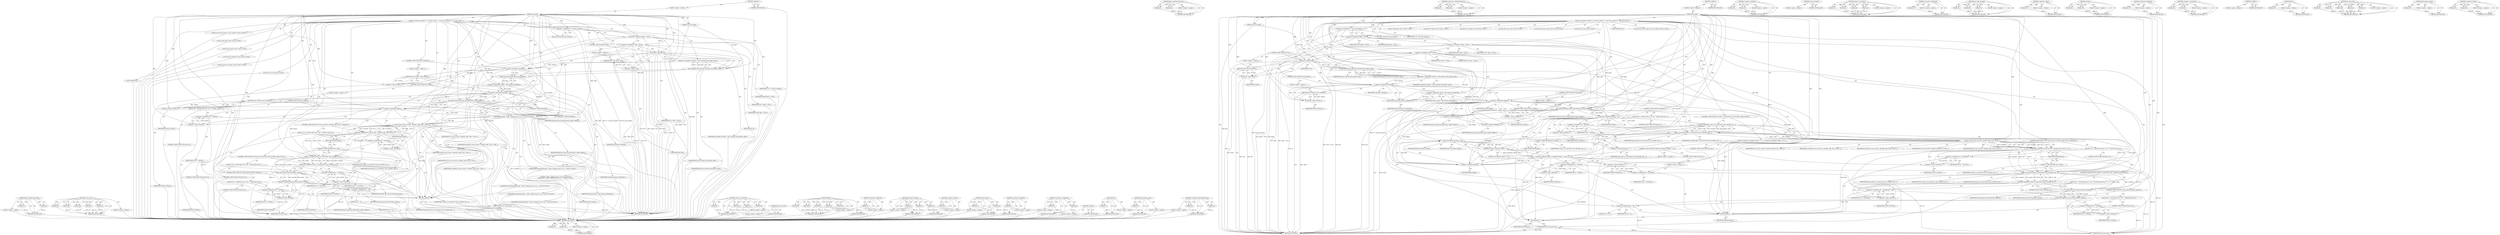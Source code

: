 digraph "&lt;operator&gt;.equals" {
vulnerable_164 [label=<(METHOD,pick_controller_from_path)>];
vulnerable_165 [label=<(PARAM,p1)>];
vulnerable_166 [label=<(PARAM,p2)>];
vulnerable_167 [label=<(BLOCK,&lt;empty&gt;,&lt;empty&gt;)>];
vulnerable_168 [label=<(METHOD_RETURN,ANY)>];
vulnerable_191 [label=<(METHOD,fc_may_access)>];
vulnerable_192 [label=<(PARAM,p1)>];
vulnerable_193 [label=<(PARAM,p2)>];
vulnerable_194 [label=<(PARAM,p3)>];
vulnerable_195 [label=<(PARAM,p4)>];
vulnerable_196 [label=<(PARAM,p5)>];
vulnerable_197 [label=<(BLOCK,&lt;empty&gt;,&lt;empty&gt;)>];
vulnerable_198 [label=<(METHOD_RETURN,ANY)>];
vulnerable_6 [label=<(METHOD,&lt;global&gt;)<SUB>1</SUB>>];
vulnerable_7 [label=<(BLOCK,&lt;empty&gt;,&lt;empty&gt;)<SUB>1</SUB>>];
vulnerable_8 [label=<(METHOD,cg_rmdir)<SUB>1</SUB>>];
vulnerable_9 [label=<(PARAM,const char *path)<SUB>1</SUB>>];
vulnerable_10 [label=<(BLOCK,{
 	struct fuse_context *fc = fuse_get_context(...,{
 	struct fuse_context *fc = fuse_get_context(...)<SUB>2</SUB>>];
vulnerable_11 [label="<(LOCAL,struct fuse_context* fc: fuse_context*)<SUB>3</SUB>>"];
vulnerable_12 [label=<(&lt;operator&gt;.assignment,*fc = fuse_get_context())<SUB>3</SUB>>];
vulnerable_13 [label=<(IDENTIFIER,fc,*fc = fuse_get_context())<SUB>3</SUB>>];
vulnerable_14 [label=<(fuse_get_context,fuse_get_context())<SUB>3</SUB>>];
vulnerable_15 [label="<(LOCAL,char* fpath: char*)<SUB>4</SUB>>"];
vulnerable_16 [label="<(LOCAL,char* cgdir: char*)<SUB>4</SUB>>"];
vulnerable_17 [label="<(LOCAL,char* controller: char*)<SUB>4</SUB>>"];
vulnerable_18 [label=<(&lt;operator&gt;.assignment,*fpath = NULL)<SUB>4</SUB>>];
vulnerable_19 [label=<(IDENTIFIER,fpath,*fpath = NULL)<SUB>4</SUB>>];
vulnerable_20 [label=<(IDENTIFIER,NULL,*fpath = NULL)<SUB>4</SUB>>];
vulnerable_21 [label=<(&lt;operator&gt;.assignment,*cgdir = NULL)<SUB>4</SUB>>];
vulnerable_22 [label=<(IDENTIFIER,cgdir,*cgdir = NULL)<SUB>4</SUB>>];
vulnerable_23 [label=<(IDENTIFIER,NULL,*cgdir = NULL)<SUB>4</SUB>>];
vulnerable_24 [label="<(LOCAL,const char* cgroup: char*)<SUB>5</SUB>>"];
vulnerable_25 [label="<(LOCAL,int ret: int)<SUB>6</SUB>>"];
vulnerable_26 [label=<(CONTROL_STRUCTURE,IF,if (!fc))<SUB>8</SUB>>];
vulnerable_27 [label=<(&lt;operator&gt;.logicalNot,!fc)<SUB>8</SUB>>];
vulnerable_28 [label=<(IDENTIFIER,fc,!fc)<SUB>8</SUB>>];
vulnerable_29 [label=<(BLOCK,&lt;empty&gt;,&lt;empty&gt;)<SUB>9</SUB>>];
vulnerable_30 [label=<(RETURN,return -EIO;,return -EIO;)<SUB>9</SUB>>];
vulnerable_31 [label=<(&lt;operator&gt;.minus,-EIO)<SUB>9</SUB>>];
vulnerable_32 [label=<(IDENTIFIER,EIO,-EIO)<SUB>9</SUB>>];
vulnerable_33 [label=<(&lt;operator&gt;.assignment,controller = pick_controller_from_path(fc, path))<SUB>11</SUB>>];
vulnerable_34 [label=<(IDENTIFIER,controller,controller = pick_controller_from_path(fc, path))<SUB>11</SUB>>];
vulnerable_35 [label=<(pick_controller_from_path,pick_controller_from_path(fc, path))<SUB>11</SUB>>];
vulnerable_36 [label=<(IDENTIFIER,fc,pick_controller_from_path(fc, path))<SUB>11</SUB>>];
vulnerable_37 [label=<(IDENTIFIER,path,pick_controller_from_path(fc, path))<SUB>11</SUB>>];
vulnerable_38 [label=<(CONTROL_STRUCTURE,IF,if (!controller))<SUB>12</SUB>>];
vulnerable_39 [label=<(&lt;operator&gt;.logicalNot,!controller)<SUB>12</SUB>>];
vulnerable_40 [label=<(IDENTIFIER,controller,!controller)<SUB>12</SUB>>];
vulnerable_41 [label=<(BLOCK,&lt;empty&gt;,&lt;empty&gt;)<SUB>13</SUB>>];
vulnerable_42 [label=<(RETURN,return -EINVAL;,return -EINVAL;)<SUB>13</SUB>>];
vulnerable_43 [label=<(&lt;operator&gt;.minus,-EINVAL)<SUB>13</SUB>>];
vulnerable_44 [label=<(IDENTIFIER,EINVAL,-EINVAL)<SUB>13</SUB>>];
vulnerable_45 [label=<(&lt;operator&gt;.assignment,cgroup = find_cgroup_in_path(path))<SUB>15</SUB>>];
vulnerable_46 [label=<(IDENTIFIER,cgroup,cgroup = find_cgroup_in_path(path))<SUB>15</SUB>>];
vulnerable_47 [label=<(find_cgroup_in_path,find_cgroup_in_path(path))<SUB>15</SUB>>];
vulnerable_48 [label=<(IDENTIFIER,path,find_cgroup_in_path(path))<SUB>15</SUB>>];
vulnerable_49 [label=<(CONTROL_STRUCTURE,IF,if (!cgroup))<SUB>16</SUB>>];
vulnerable_50 [label=<(&lt;operator&gt;.logicalNot,!cgroup)<SUB>16</SUB>>];
vulnerable_51 [label=<(IDENTIFIER,cgroup,!cgroup)<SUB>16</SUB>>];
vulnerable_52 [label=<(BLOCK,&lt;empty&gt;,&lt;empty&gt;)<SUB>17</SUB>>];
vulnerable_53 [label=<(RETURN,return -EINVAL;,return -EINVAL;)<SUB>17</SUB>>];
vulnerable_54 [label=<(&lt;operator&gt;.minus,-EINVAL)<SUB>17</SUB>>];
vulnerable_55 [label=<(IDENTIFIER,EINVAL,-EINVAL)<SUB>17</SUB>>];
vulnerable_56 [label=<(get_cgdir_and_path,get_cgdir_and_path(cgroup, &amp;cgdir, &amp;fpath))<SUB>19</SUB>>];
vulnerable_57 [label=<(IDENTIFIER,cgroup,get_cgdir_and_path(cgroup, &amp;cgdir, &amp;fpath))<SUB>19</SUB>>];
vulnerable_58 [label=<(&lt;operator&gt;.addressOf,&amp;cgdir)<SUB>19</SUB>>];
vulnerable_59 [label=<(IDENTIFIER,cgdir,get_cgdir_and_path(cgroup, &amp;cgdir, &amp;fpath))<SUB>19</SUB>>];
vulnerable_60 [label=<(&lt;operator&gt;.addressOf,&amp;fpath)<SUB>19</SUB>>];
vulnerable_61 [label=<(IDENTIFIER,fpath,get_cgdir_and_path(cgroup, &amp;cgdir, &amp;fpath))<SUB>19</SUB>>];
vulnerable_62 [label=<(CONTROL_STRUCTURE,IF,if (!fpath))<SUB>20</SUB>>];
vulnerable_63 [label=<(&lt;operator&gt;.logicalNot,!fpath)<SUB>20</SUB>>];
vulnerable_64 [label=<(IDENTIFIER,fpath,!fpath)<SUB>20</SUB>>];
vulnerable_65 [label=<(BLOCK,{
		ret = -EINVAL;
 		goto out;
 	},{
		ret = -EINVAL;
 		goto out;
 	})<SUB>20</SUB>>];
vulnerable_66 [label=<(&lt;operator&gt;.assignment,ret = -EINVAL)<SUB>21</SUB>>];
vulnerable_67 [label=<(IDENTIFIER,ret,ret = -EINVAL)<SUB>21</SUB>>];
vulnerable_68 [label=<(&lt;operator&gt;.minus,-EINVAL)<SUB>21</SUB>>];
vulnerable_69 [label=<(IDENTIFIER,EINVAL,-EINVAL)<SUB>21</SUB>>];
vulnerable_70 [label=<(CONTROL_STRUCTURE,GOTO,goto out;)<SUB>22</SUB>>];
vulnerable_71 [label="<(fprintf,fprintf(stderr, &quot;rmdir: verifying access to %s:...)<SUB>25</SUB>>"];
vulnerable_72 [label="<(IDENTIFIER,stderr,fprintf(stderr, &quot;rmdir: verifying access to %s:...)<SUB>25</SUB>>"];
vulnerable_73 [label="<(LITERAL,&quot;rmdir: verifying access to %s:%s (req path %s)\n&quot;,fprintf(stderr, &quot;rmdir: verifying access to %s:...)<SUB>25</SUB>>"];
vulnerable_74 [label="<(IDENTIFIER,controller,fprintf(stderr, &quot;rmdir: verifying access to %s:...)<SUB>26</SUB>>"];
vulnerable_75 [label="<(IDENTIFIER,cgdir,fprintf(stderr, &quot;rmdir: verifying access to %s:...)<SUB>26</SUB>>"];
vulnerable_76 [label="<(IDENTIFIER,path,fprintf(stderr, &quot;rmdir: verifying access to %s:...)<SUB>26</SUB>>"];
vulnerable_77 [label=<(CONTROL_STRUCTURE,IF,if (!fc_may_access(fc, controller, cgdir, NULL, O_WRONLY)))<SUB>27</SUB>>];
vulnerable_78 [label=<(&lt;operator&gt;.logicalNot,!fc_may_access(fc, controller, cgdir, NULL, O_W...)<SUB>27</SUB>>];
vulnerable_79 [label=<(fc_may_access,fc_may_access(fc, controller, cgdir, NULL, O_WR...)<SUB>27</SUB>>];
vulnerable_80 [label=<(IDENTIFIER,fc,fc_may_access(fc, controller, cgdir, NULL, O_WR...)<SUB>27</SUB>>];
vulnerable_81 [label=<(IDENTIFIER,controller,fc_may_access(fc, controller, cgdir, NULL, O_WR...)<SUB>27</SUB>>];
vulnerable_82 [label=<(IDENTIFIER,cgdir,fc_may_access(fc, controller, cgdir, NULL, O_WR...)<SUB>27</SUB>>];
vulnerable_83 [label=<(IDENTIFIER,NULL,fc_may_access(fc, controller, cgdir, NULL, O_WR...)<SUB>27</SUB>>];
vulnerable_84 [label=<(IDENTIFIER,O_WRONLY,fc_may_access(fc, controller, cgdir, NULL, O_WR...)<SUB>27</SUB>>];
vulnerable_85 [label=<(BLOCK,{
 		ret = -EACCES;
 		goto out;
	},{
 		ret = -EACCES;
 		goto out;
	})<SUB>27</SUB>>];
vulnerable_86 [label=<(&lt;operator&gt;.assignment,ret = -EACCES)<SUB>28</SUB>>];
vulnerable_87 [label=<(IDENTIFIER,ret,ret = -EACCES)<SUB>28</SUB>>];
vulnerable_88 [label=<(&lt;operator&gt;.minus,-EACCES)<SUB>28</SUB>>];
vulnerable_89 [label=<(IDENTIFIER,EACCES,-EACCES)<SUB>28</SUB>>];
vulnerable_90 [label=<(CONTROL_STRUCTURE,GOTO,goto out;)<SUB>29</SUB>>];
vulnerable_91 [label=<(CONTROL_STRUCTURE,IF,if (!caller_is_in_ancestor(fc-&gt;pid, controller, cgroup, NULL)))<SUB>31</SUB>>];
vulnerable_92 [label=<(&lt;operator&gt;.logicalNot,!caller_is_in_ancestor(fc-&gt;pid, controller, cgr...)<SUB>31</SUB>>];
vulnerable_93 [label=<(caller_is_in_ancestor,caller_is_in_ancestor(fc-&gt;pid, controller, cgro...)<SUB>31</SUB>>];
vulnerable_94 [label=<(&lt;operator&gt;.indirectFieldAccess,fc-&gt;pid)<SUB>31</SUB>>];
vulnerable_95 [label=<(IDENTIFIER,fc,caller_is_in_ancestor(fc-&gt;pid, controller, cgro...)<SUB>31</SUB>>];
vulnerable_96 [label=<(FIELD_IDENTIFIER,pid,pid)<SUB>31</SUB>>];
vulnerable_97 [label=<(IDENTIFIER,controller,caller_is_in_ancestor(fc-&gt;pid, controller, cgro...)<SUB>31</SUB>>];
vulnerable_98 [label=<(IDENTIFIER,cgroup,caller_is_in_ancestor(fc-&gt;pid, controller, cgro...)<SUB>31</SUB>>];
vulnerable_99 [label=<(IDENTIFIER,NULL,caller_is_in_ancestor(fc-&gt;pid, controller, cgro...)<SUB>31</SUB>>];
vulnerable_100 [label=<(BLOCK,{
		ret = -EACCES;
		goto out;
	},{
		ret = -EACCES;
		goto out;
	})<SUB>31</SUB>>];
vulnerable_101 [label=<(&lt;operator&gt;.assignment,ret = -EACCES)<SUB>32</SUB>>];
vulnerable_102 [label=<(IDENTIFIER,ret,ret = -EACCES)<SUB>32</SUB>>];
vulnerable_103 [label=<(&lt;operator&gt;.minus,-EACCES)<SUB>32</SUB>>];
vulnerable_104 [label=<(IDENTIFIER,EACCES,-EACCES)<SUB>32</SUB>>];
vulnerable_105 [label=<(CONTROL_STRUCTURE,GOTO,goto out;)<SUB>33</SUB>>];
vulnerable_106 [label=<(CONTROL_STRUCTURE,IF,if (!cgfs_remove(controller, cgroup)))<SUB>36</SUB>>];
vulnerable_107 [label=<(&lt;operator&gt;.logicalNot,!cgfs_remove(controller, cgroup))<SUB>36</SUB>>];
vulnerable_108 [label=<(cgfs_remove,cgfs_remove(controller, cgroup))<SUB>36</SUB>>];
vulnerable_109 [label=<(IDENTIFIER,controller,cgfs_remove(controller, cgroup))<SUB>36</SUB>>];
vulnerable_110 [label=<(IDENTIFIER,cgroup,cgfs_remove(controller, cgroup))<SUB>36</SUB>>];
vulnerable_111 [label=<(BLOCK,{
		ret = -EINVAL;
		goto out;
	},{
		ret = -EINVAL;
		goto out;
	})<SUB>36</SUB>>];
vulnerable_112 [label=<(&lt;operator&gt;.assignment,ret = -EINVAL)<SUB>37</SUB>>];
vulnerable_113 [label=<(IDENTIFIER,ret,ret = -EINVAL)<SUB>37</SUB>>];
vulnerable_114 [label=<(&lt;operator&gt;.minus,-EINVAL)<SUB>37</SUB>>];
vulnerable_115 [label=<(IDENTIFIER,EINVAL,-EINVAL)<SUB>37</SUB>>];
vulnerable_116 [label=<(CONTROL_STRUCTURE,GOTO,goto out;)<SUB>38</SUB>>];
vulnerable_117 [label=<(&lt;operator&gt;.assignment,ret = 0)<SUB>41</SUB>>];
vulnerable_118 [label=<(IDENTIFIER,ret,ret = 0)<SUB>41</SUB>>];
vulnerable_119 [label=<(LITERAL,0,ret = 0)<SUB>41</SUB>>];
vulnerable_120 [label=<(JUMP_TARGET,out)<SUB>43</SUB>>];
vulnerable_121 [label=<(free,free(cgdir))<SUB>44</SUB>>];
vulnerable_122 [label=<(IDENTIFIER,cgdir,free(cgdir))<SUB>44</SUB>>];
vulnerable_123 [label=<(RETURN,return ret;,return ret;)<SUB>45</SUB>>];
vulnerable_124 [label=<(IDENTIFIER,ret,return ret;)<SUB>45</SUB>>];
vulnerable_125 [label=<(METHOD_RETURN,int)<SUB>1</SUB>>];
vulnerable_127 [label=<(METHOD_RETURN,ANY)<SUB>1</SUB>>];
vulnerable_199 [label=<(METHOD,caller_is_in_ancestor)>];
vulnerable_200 [label=<(PARAM,p1)>];
vulnerable_201 [label=<(PARAM,p2)>];
vulnerable_202 [label=<(PARAM,p3)>];
vulnerable_203 [label=<(PARAM,p4)>];
vulnerable_204 [label=<(BLOCK,&lt;empty&gt;,&lt;empty&gt;)>];
vulnerable_205 [label=<(METHOD_RETURN,ANY)>];
vulnerable_153 [label=<(METHOD,fuse_get_context)>];
vulnerable_154 [label=<(BLOCK,&lt;empty&gt;,&lt;empty&gt;)>];
vulnerable_155 [label=<(METHOD_RETURN,ANY)>];
vulnerable_183 [label=<(METHOD,fprintf)>];
vulnerable_184 [label=<(PARAM,p1)>];
vulnerable_185 [label=<(PARAM,p2)>];
vulnerable_186 [label=<(PARAM,p3)>];
vulnerable_187 [label=<(PARAM,p4)>];
vulnerable_188 [label=<(PARAM,p5)>];
vulnerable_189 [label=<(BLOCK,&lt;empty&gt;,&lt;empty&gt;)>];
vulnerable_190 [label=<(METHOD_RETURN,ANY)>];
vulnerable_179 [label=<(METHOD,&lt;operator&gt;.addressOf)>];
vulnerable_180 [label=<(PARAM,p1)>];
vulnerable_181 [label=<(BLOCK,&lt;empty&gt;,&lt;empty&gt;)>];
vulnerable_182 [label=<(METHOD_RETURN,ANY)>];
vulnerable_173 [label=<(METHOD,get_cgdir_and_path)>];
vulnerable_174 [label=<(PARAM,p1)>];
vulnerable_175 [label=<(PARAM,p2)>];
vulnerable_176 [label=<(PARAM,p3)>];
vulnerable_177 [label=<(BLOCK,&lt;empty&gt;,&lt;empty&gt;)>];
vulnerable_178 [label=<(METHOD_RETURN,ANY)>];
vulnerable_160 [label=<(METHOD,&lt;operator&gt;.minus)>];
vulnerable_161 [label=<(PARAM,p1)>];
vulnerable_162 [label=<(BLOCK,&lt;empty&gt;,&lt;empty&gt;)>];
vulnerable_163 [label=<(METHOD_RETURN,ANY)>];
vulnerable_211 [label=<(METHOD,cgfs_remove)>];
vulnerable_212 [label=<(PARAM,p1)>];
vulnerable_213 [label=<(PARAM,p2)>];
vulnerable_214 [label=<(BLOCK,&lt;empty&gt;,&lt;empty&gt;)>];
vulnerable_215 [label=<(METHOD_RETURN,ANY)>];
vulnerable_156 [label=<(METHOD,&lt;operator&gt;.logicalNot)>];
vulnerable_157 [label=<(PARAM,p1)>];
vulnerable_158 [label=<(BLOCK,&lt;empty&gt;,&lt;empty&gt;)>];
vulnerable_159 [label=<(METHOD_RETURN,ANY)>];
vulnerable_148 [label=<(METHOD,&lt;operator&gt;.assignment)>];
vulnerable_149 [label=<(PARAM,p1)>];
vulnerable_150 [label=<(PARAM,p2)>];
vulnerable_151 [label=<(BLOCK,&lt;empty&gt;,&lt;empty&gt;)>];
vulnerable_152 [label=<(METHOD_RETURN,ANY)>];
vulnerable_142 [label=<(METHOD,&lt;global&gt;)<SUB>1</SUB>>];
vulnerable_143 [label=<(BLOCK,&lt;empty&gt;,&lt;empty&gt;)>];
vulnerable_144 [label=<(METHOD_RETURN,ANY)>];
vulnerable_216 [label=<(METHOD,free)>];
vulnerable_217 [label=<(PARAM,p1)>];
vulnerable_218 [label=<(BLOCK,&lt;empty&gt;,&lt;empty&gt;)>];
vulnerable_219 [label=<(METHOD_RETURN,ANY)>];
vulnerable_169 [label=<(METHOD,find_cgroup_in_path)>];
vulnerable_170 [label=<(PARAM,p1)>];
vulnerable_171 [label=<(BLOCK,&lt;empty&gt;,&lt;empty&gt;)>];
vulnerable_172 [label=<(METHOD_RETURN,ANY)>];
vulnerable_206 [label=<(METHOD,&lt;operator&gt;.indirectFieldAccess)>];
vulnerable_207 [label=<(PARAM,p1)>];
vulnerable_208 [label=<(PARAM,p2)>];
vulnerable_209 [label=<(BLOCK,&lt;empty&gt;,&lt;empty&gt;)>];
vulnerable_210 [label=<(METHOD_RETURN,ANY)>];
fixed_248 [label=<(METHOD,cgfs_remove)>];
fixed_249 [label=<(PARAM,p1)>];
fixed_250 [label=<(PARAM,p2)>];
fixed_251 [label=<(BLOCK,&lt;empty&gt;,&lt;empty&gt;)>];
fixed_252 [label=<(METHOD_RETURN,ANY)>];
fixed_194 [label=<(METHOD,pick_controller_from_path)>];
fixed_195 [label=<(PARAM,p1)>];
fixed_196 [label=<(PARAM,p2)>];
fixed_197 [label=<(BLOCK,&lt;empty&gt;,&lt;empty&gt;)>];
fixed_198 [label=<(METHOD_RETURN,ANY)>];
fixed_220 [label=<(METHOD,&lt;operator&gt;.indirectFieldAccess)>];
fixed_221 [label=<(PARAM,p1)>];
fixed_222 [label=<(PARAM,p2)>];
fixed_223 [label=<(BLOCK,&lt;empty&gt;,&lt;empty&gt;)>];
fixed_224 [label=<(METHOD_RETURN,ANY)>];
fixed_6 [label=<(METHOD,&lt;global&gt;)<SUB>1</SUB>>];
fixed_7 [label=<(BLOCK,&lt;empty&gt;,&lt;empty&gt;)<SUB>1</SUB>>];
fixed_8 [label=<(METHOD,cg_rmdir)<SUB>1</SUB>>];
fixed_9 [label=<(PARAM,const char *path)<SUB>1</SUB>>];
fixed_10 [label=<(BLOCK,{
 	struct fuse_context *fc = fuse_get_context(...,{
 	struct fuse_context *fc = fuse_get_context(...)<SUB>2</SUB>>];
fixed_11 [label="<(LOCAL,struct fuse_context* fc: fuse_context*)<SUB>3</SUB>>"];
fixed_12 [label=<(&lt;operator&gt;.assignment,*fc = fuse_get_context())<SUB>3</SUB>>];
fixed_13 [label=<(IDENTIFIER,fc,*fc = fuse_get_context())<SUB>3</SUB>>];
fixed_14 [label=<(fuse_get_context,fuse_get_context())<SUB>3</SUB>>];
fixed_15 [label="<(LOCAL,char* fpath: char*)<SUB>4</SUB>>"];
fixed_16 [label="<(LOCAL,char* cgdir: char*)<SUB>4</SUB>>"];
fixed_17 [label="<(LOCAL,char* controller: char*)<SUB>4</SUB>>"];
fixed_18 [label="<(LOCAL,char* next: char*)<SUB>4</SUB>>"];
fixed_19 [label=<(&lt;operator&gt;.assignment,*fpath = NULL)<SUB>4</SUB>>];
fixed_20 [label=<(IDENTIFIER,fpath,*fpath = NULL)<SUB>4</SUB>>];
fixed_21 [label=<(IDENTIFIER,NULL,*fpath = NULL)<SUB>4</SUB>>];
fixed_22 [label=<(&lt;operator&gt;.assignment,*cgdir = NULL)<SUB>4</SUB>>];
fixed_23 [label=<(IDENTIFIER,cgdir,*cgdir = NULL)<SUB>4</SUB>>];
fixed_24 [label=<(IDENTIFIER,NULL,*cgdir = NULL)<SUB>4</SUB>>];
fixed_25 [label=<(&lt;operator&gt;.assignment,*next = NULL)<SUB>4</SUB>>];
fixed_26 [label=<(IDENTIFIER,next,*next = NULL)<SUB>4</SUB>>];
fixed_27 [label=<(IDENTIFIER,NULL,*next = NULL)<SUB>4</SUB>>];
fixed_28 [label="<(LOCAL,const char* cgroup: char*)<SUB>5</SUB>>"];
fixed_29 [label="<(LOCAL,int ret: int)<SUB>6</SUB>>"];
fixed_30 [label=<(CONTROL_STRUCTURE,IF,if (!fc))<SUB>8</SUB>>];
fixed_31 [label=<(&lt;operator&gt;.logicalNot,!fc)<SUB>8</SUB>>];
fixed_32 [label=<(IDENTIFIER,fc,!fc)<SUB>8</SUB>>];
fixed_33 [label=<(BLOCK,&lt;empty&gt;,&lt;empty&gt;)<SUB>9</SUB>>];
fixed_34 [label=<(RETURN,return -EIO;,return -EIO;)<SUB>9</SUB>>];
fixed_35 [label=<(&lt;operator&gt;.minus,-EIO)<SUB>9</SUB>>];
fixed_36 [label=<(IDENTIFIER,EIO,-EIO)<SUB>9</SUB>>];
fixed_37 [label=<(&lt;operator&gt;.assignment,controller = pick_controller_from_path(fc, path))<SUB>11</SUB>>];
fixed_38 [label=<(IDENTIFIER,controller,controller = pick_controller_from_path(fc, path))<SUB>11</SUB>>];
fixed_39 [label=<(pick_controller_from_path,pick_controller_from_path(fc, path))<SUB>11</SUB>>];
fixed_40 [label=<(IDENTIFIER,fc,pick_controller_from_path(fc, path))<SUB>11</SUB>>];
fixed_41 [label=<(IDENTIFIER,path,pick_controller_from_path(fc, path))<SUB>11</SUB>>];
fixed_42 [label=<(CONTROL_STRUCTURE,IF,if (!controller))<SUB>12</SUB>>];
fixed_43 [label=<(&lt;operator&gt;.logicalNot,!controller)<SUB>12</SUB>>];
fixed_44 [label=<(IDENTIFIER,controller,!controller)<SUB>12</SUB>>];
fixed_45 [label=<(BLOCK,&lt;empty&gt;,&lt;empty&gt;)<SUB>13</SUB>>];
fixed_46 [label=<(RETURN,return -EINVAL;,return -EINVAL;)<SUB>13</SUB>>];
fixed_47 [label=<(&lt;operator&gt;.minus,-EINVAL)<SUB>13</SUB>>];
fixed_48 [label=<(IDENTIFIER,EINVAL,-EINVAL)<SUB>13</SUB>>];
fixed_49 [label=<(&lt;operator&gt;.assignment,cgroup = find_cgroup_in_path(path))<SUB>15</SUB>>];
fixed_50 [label=<(IDENTIFIER,cgroup,cgroup = find_cgroup_in_path(path))<SUB>15</SUB>>];
fixed_51 [label=<(find_cgroup_in_path,find_cgroup_in_path(path))<SUB>15</SUB>>];
fixed_52 [label=<(IDENTIFIER,path,find_cgroup_in_path(path))<SUB>15</SUB>>];
fixed_53 [label=<(CONTROL_STRUCTURE,IF,if (!cgroup))<SUB>16</SUB>>];
fixed_54 [label=<(&lt;operator&gt;.logicalNot,!cgroup)<SUB>16</SUB>>];
fixed_55 [label=<(IDENTIFIER,cgroup,!cgroup)<SUB>16</SUB>>];
fixed_56 [label=<(BLOCK,&lt;empty&gt;,&lt;empty&gt;)<SUB>17</SUB>>];
fixed_57 [label=<(RETURN,return -EINVAL;,return -EINVAL;)<SUB>17</SUB>>];
fixed_58 [label=<(&lt;operator&gt;.minus,-EINVAL)<SUB>17</SUB>>];
fixed_59 [label=<(IDENTIFIER,EINVAL,-EINVAL)<SUB>17</SUB>>];
fixed_60 [label=<(get_cgdir_and_path,get_cgdir_and_path(cgroup, &amp;cgdir, &amp;fpath))<SUB>19</SUB>>];
fixed_61 [label=<(IDENTIFIER,cgroup,get_cgdir_and_path(cgroup, &amp;cgdir, &amp;fpath))<SUB>19</SUB>>];
fixed_62 [label=<(&lt;operator&gt;.addressOf,&amp;cgdir)<SUB>19</SUB>>];
fixed_63 [label=<(IDENTIFIER,cgdir,get_cgdir_and_path(cgroup, &amp;cgdir, &amp;fpath))<SUB>19</SUB>>];
fixed_64 [label=<(&lt;operator&gt;.addressOf,&amp;fpath)<SUB>19</SUB>>];
fixed_65 [label=<(IDENTIFIER,fpath,get_cgdir_and_path(cgroup, &amp;cgdir, &amp;fpath))<SUB>19</SUB>>];
fixed_66 [label=<(CONTROL_STRUCTURE,IF,if (!fpath))<SUB>20</SUB>>];
fixed_67 [label=<(&lt;operator&gt;.logicalNot,!fpath)<SUB>20</SUB>>];
fixed_68 [label=<(IDENTIFIER,fpath,!fpath)<SUB>20</SUB>>];
fixed_69 [label=<(BLOCK,{
		ret = -EINVAL;
 		goto out;
 	},{
		ret = -EINVAL;
 		goto out;
 	})<SUB>20</SUB>>];
fixed_70 [label=<(&lt;operator&gt;.assignment,ret = -EINVAL)<SUB>21</SUB>>];
fixed_71 [label=<(IDENTIFIER,ret,ret = -EINVAL)<SUB>21</SUB>>];
fixed_72 [label=<(&lt;operator&gt;.minus,-EINVAL)<SUB>21</SUB>>];
fixed_73 [label=<(IDENTIFIER,EINVAL,-EINVAL)<SUB>21</SUB>>];
fixed_74 [label=<(CONTROL_STRUCTURE,GOTO,goto out;)<SUB>22</SUB>>];
fixed_75 [label=<(CONTROL_STRUCTURE,IF,if (!caller_is_in_ancestor(fc-&gt;pid, controller, cgroup, &amp;next)))<SUB>25</SUB>>];
fixed_76 [label=<(&lt;operator&gt;.logicalNot,!caller_is_in_ancestor(fc-&gt;pid, controller, cgr...)<SUB>25</SUB>>];
fixed_77 [label=<(caller_is_in_ancestor,caller_is_in_ancestor(fc-&gt;pid, controller, cgro...)<SUB>25</SUB>>];
fixed_78 [label=<(&lt;operator&gt;.indirectFieldAccess,fc-&gt;pid)<SUB>25</SUB>>];
fixed_79 [label=<(IDENTIFIER,fc,caller_is_in_ancestor(fc-&gt;pid, controller, cgro...)<SUB>25</SUB>>];
fixed_80 [label=<(FIELD_IDENTIFIER,pid,pid)<SUB>25</SUB>>];
fixed_81 [label=<(IDENTIFIER,controller,caller_is_in_ancestor(fc-&gt;pid, controller, cgro...)<SUB>25</SUB>>];
fixed_82 [label=<(IDENTIFIER,cgroup,caller_is_in_ancestor(fc-&gt;pid, controller, cgro...)<SUB>25</SUB>>];
fixed_83 [label=<(&lt;operator&gt;.addressOf,&amp;next)<SUB>25</SUB>>];
fixed_84 [label=<(IDENTIFIER,next,caller_is_in_ancestor(fc-&gt;pid, controller, cgro...)<SUB>25</SUB>>];
fixed_85 [label=<(BLOCK,{
		if (!fpath || strcmp(next, fpath) == 0)
			...,{
		if (!fpath || strcmp(next, fpath) == 0)
			...)<SUB>25</SUB>>];
fixed_86 [label=<(CONTROL_STRUCTURE,IF,if (!fpath || strcmp(next, fpath) == 0))<SUB>26</SUB>>];
fixed_87 [label=<(&lt;operator&gt;.logicalOr,!fpath || strcmp(next, fpath) == 0)<SUB>26</SUB>>];
fixed_88 [label=<(&lt;operator&gt;.logicalNot,!fpath)<SUB>26</SUB>>];
fixed_89 [label=<(IDENTIFIER,fpath,!fpath)<SUB>26</SUB>>];
fixed_90 [label=<(&lt;operator&gt;.equals,strcmp(next, fpath) == 0)<SUB>26</SUB>>];
fixed_91 [label=<(strcmp,strcmp(next, fpath))<SUB>26</SUB>>];
fixed_92 [label=<(IDENTIFIER,next,strcmp(next, fpath))<SUB>26</SUB>>];
fixed_93 [label=<(IDENTIFIER,fpath,strcmp(next, fpath))<SUB>26</SUB>>];
fixed_94 [label=<(LITERAL,0,strcmp(next, fpath) == 0)<SUB>26</SUB>>];
fixed_95 [label=<(BLOCK,&lt;empty&gt;,&lt;empty&gt;)<SUB>27</SUB>>];
fixed_96 [label=<(&lt;operator&gt;.assignment,ret = -EBUSY)<SUB>27</SUB>>];
fixed_97 [label=<(IDENTIFIER,ret,ret = -EBUSY)<SUB>27</SUB>>];
fixed_98 [label=<(&lt;operator&gt;.minus,-EBUSY)<SUB>27</SUB>>];
fixed_99 [label=<(IDENTIFIER,EBUSY,-EBUSY)<SUB>27</SUB>>];
fixed_100 [label=<(CONTROL_STRUCTURE,ELSE,else)<SUB>29</SUB>>];
fixed_101 [label=<(BLOCK,&lt;empty&gt;,&lt;empty&gt;)<SUB>29</SUB>>];
fixed_102 [label=<(&lt;operator&gt;.assignment,ret = -ENOENT)<SUB>29</SUB>>];
fixed_103 [label=<(IDENTIFIER,ret,ret = -ENOENT)<SUB>29</SUB>>];
fixed_104 [label=<(&lt;operator&gt;.minus,-ENOENT)<SUB>29</SUB>>];
fixed_105 [label=<(IDENTIFIER,ENOENT,-ENOENT)<SUB>29</SUB>>];
fixed_106 [label=<(CONTROL_STRUCTURE,GOTO,goto out;)<SUB>30</SUB>>];
fixed_107 [label=<(CONTROL_STRUCTURE,IF,if (!fc_may_access(fc, controller, cgdir, NULL, O_WRONLY)))<SUB>33</SUB>>];
fixed_108 [label=<(&lt;operator&gt;.logicalNot,!fc_may_access(fc, controller, cgdir, NULL, O_W...)<SUB>33</SUB>>];
fixed_109 [label=<(fc_may_access,fc_may_access(fc, controller, cgdir, NULL, O_WR...)<SUB>33</SUB>>];
fixed_110 [label=<(IDENTIFIER,fc,fc_may_access(fc, controller, cgdir, NULL, O_WR...)<SUB>33</SUB>>];
fixed_111 [label=<(IDENTIFIER,controller,fc_may_access(fc, controller, cgdir, NULL, O_WR...)<SUB>33</SUB>>];
fixed_112 [label=<(IDENTIFIER,cgdir,fc_may_access(fc, controller, cgdir, NULL, O_WR...)<SUB>33</SUB>>];
fixed_113 [label=<(IDENTIFIER,NULL,fc_may_access(fc, controller, cgdir, NULL, O_WR...)<SUB>33</SUB>>];
fixed_114 [label=<(IDENTIFIER,O_WRONLY,fc_may_access(fc, controller, cgdir, NULL, O_WR...)<SUB>33</SUB>>];
fixed_115 [label=<(BLOCK,{
 		ret = -EACCES;
 		goto out;
	},{
 		ret = -EACCES;
 		goto out;
	})<SUB>33</SUB>>];
fixed_116 [label=<(&lt;operator&gt;.assignment,ret = -EACCES)<SUB>34</SUB>>];
fixed_117 [label=<(IDENTIFIER,ret,ret = -EACCES)<SUB>34</SUB>>];
fixed_118 [label=<(&lt;operator&gt;.minus,-EACCES)<SUB>34</SUB>>];
fixed_119 [label=<(IDENTIFIER,EACCES,-EACCES)<SUB>34</SUB>>];
fixed_120 [label=<(CONTROL_STRUCTURE,GOTO,goto out;)<SUB>35</SUB>>];
fixed_121 [label=<(CONTROL_STRUCTURE,IF,if (!caller_is_in_ancestor(fc-&gt;pid, controller, cgroup, NULL)))<SUB>37</SUB>>];
fixed_122 [label=<(&lt;operator&gt;.logicalNot,!caller_is_in_ancestor(fc-&gt;pid, controller, cgr...)<SUB>37</SUB>>];
fixed_123 [label=<(caller_is_in_ancestor,caller_is_in_ancestor(fc-&gt;pid, controller, cgro...)<SUB>37</SUB>>];
fixed_124 [label=<(&lt;operator&gt;.indirectFieldAccess,fc-&gt;pid)<SUB>37</SUB>>];
fixed_125 [label=<(IDENTIFIER,fc,caller_is_in_ancestor(fc-&gt;pid, controller, cgro...)<SUB>37</SUB>>];
fixed_126 [label=<(FIELD_IDENTIFIER,pid,pid)<SUB>37</SUB>>];
fixed_127 [label=<(IDENTIFIER,controller,caller_is_in_ancestor(fc-&gt;pid, controller, cgro...)<SUB>37</SUB>>];
fixed_128 [label=<(IDENTIFIER,cgroup,caller_is_in_ancestor(fc-&gt;pid, controller, cgro...)<SUB>37</SUB>>];
fixed_129 [label=<(IDENTIFIER,NULL,caller_is_in_ancestor(fc-&gt;pid, controller, cgro...)<SUB>37</SUB>>];
fixed_130 [label=<(BLOCK,{
		ret = -EACCES;
		goto out;
	},{
		ret = -EACCES;
		goto out;
	})<SUB>37</SUB>>];
fixed_131 [label=<(&lt;operator&gt;.assignment,ret = -EACCES)<SUB>38</SUB>>];
fixed_132 [label=<(IDENTIFIER,ret,ret = -EACCES)<SUB>38</SUB>>];
fixed_133 [label=<(&lt;operator&gt;.minus,-EACCES)<SUB>38</SUB>>];
fixed_134 [label=<(IDENTIFIER,EACCES,-EACCES)<SUB>38</SUB>>];
fixed_135 [label=<(CONTROL_STRUCTURE,GOTO,goto out;)<SUB>39</SUB>>];
fixed_136 [label=<(CONTROL_STRUCTURE,IF,if (!cgfs_remove(controller, cgroup)))<SUB>42</SUB>>];
fixed_137 [label=<(&lt;operator&gt;.logicalNot,!cgfs_remove(controller, cgroup))<SUB>42</SUB>>];
fixed_138 [label=<(cgfs_remove,cgfs_remove(controller, cgroup))<SUB>42</SUB>>];
fixed_139 [label=<(IDENTIFIER,controller,cgfs_remove(controller, cgroup))<SUB>42</SUB>>];
fixed_140 [label=<(IDENTIFIER,cgroup,cgfs_remove(controller, cgroup))<SUB>42</SUB>>];
fixed_141 [label=<(BLOCK,{
		ret = -EINVAL;
		goto out;
	},{
		ret = -EINVAL;
		goto out;
	})<SUB>42</SUB>>];
fixed_142 [label=<(&lt;operator&gt;.assignment,ret = -EINVAL)<SUB>43</SUB>>];
fixed_143 [label=<(IDENTIFIER,ret,ret = -EINVAL)<SUB>43</SUB>>];
fixed_144 [label=<(&lt;operator&gt;.minus,-EINVAL)<SUB>43</SUB>>];
fixed_145 [label=<(IDENTIFIER,EINVAL,-EINVAL)<SUB>43</SUB>>];
fixed_146 [label=<(CONTROL_STRUCTURE,GOTO,goto out;)<SUB>44</SUB>>];
fixed_147 [label=<(&lt;operator&gt;.assignment,ret = 0)<SUB>47</SUB>>];
fixed_148 [label=<(IDENTIFIER,ret,ret = 0)<SUB>47</SUB>>];
fixed_149 [label=<(LITERAL,0,ret = 0)<SUB>47</SUB>>];
fixed_150 [label=<(JUMP_TARGET,out)<SUB>49</SUB>>];
fixed_151 [label=<(free,free(cgdir))<SUB>50</SUB>>];
fixed_152 [label=<(IDENTIFIER,cgdir,free(cgdir))<SUB>50</SUB>>];
fixed_153 [label=<(free,free(next))<SUB>51</SUB>>];
fixed_154 [label=<(IDENTIFIER,next,free(next))<SUB>51</SUB>>];
fixed_155 [label=<(RETURN,return ret;,return ret;)<SUB>52</SUB>>];
fixed_156 [label=<(IDENTIFIER,ret,return ret;)<SUB>52</SUB>>];
fixed_157 [label=<(METHOD_RETURN,int)<SUB>1</SUB>>];
fixed_159 [label=<(METHOD_RETURN,ANY)<SUB>1</SUB>>];
fixed_225 [label=<(METHOD,&lt;operator&gt;.logicalOr)>];
fixed_226 [label=<(PARAM,p1)>];
fixed_227 [label=<(PARAM,p2)>];
fixed_228 [label=<(BLOCK,&lt;empty&gt;,&lt;empty&gt;)>];
fixed_229 [label=<(METHOD_RETURN,ANY)>];
fixed_183 [label=<(METHOD,fuse_get_context)>];
fixed_184 [label=<(BLOCK,&lt;empty&gt;,&lt;empty&gt;)>];
fixed_185 [label=<(METHOD_RETURN,ANY)>];
fixed_213 [label=<(METHOD,caller_is_in_ancestor)>];
fixed_214 [label=<(PARAM,p1)>];
fixed_215 [label=<(PARAM,p2)>];
fixed_216 [label=<(PARAM,p3)>];
fixed_217 [label=<(PARAM,p4)>];
fixed_218 [label=<(BLOCK,&lt;empty&gt;,&lt;empty&gt;)>];
fixed_219 [label=<(METHOD_RETURN,ANY)>];
fixed_209 [label=<(METHOD,&lt;operator&gt;.addressOf)>];
fixed_210 [label=<(PARAM,p1)>];
fixed_211 [label=<(BLOCK,&lt;empty&gt;,&lt;empty&gt;)>];
fixed_212 [label=<(METHOD_RETURN,ANY)>];
fixed_203 [label=<(METHOD,get_cgdir_and_path)>];
fixed_204 [label=<(PARAM,p1)>];
fixed_205 [label=<(PARAM,p2)>];
fixed_206 [label=<(PARAM,p3)>];
fixed_207 [label=<(BLOCK,&lt;empty&gt;,&lt;empty&gt;)>];
fixed_208 [label=<(METHOD_RETURN,ANY)>];
fixed_190 [label=<(METHOD,&lt;operator&gt;.minus)>];
fixed_191 [label=<(PARAM,p1)>];
fixed_192 [label=<(BLOCK,&lt;empty&gt;,&lt;empty&gt;)>];
fixed_193 [label=<(METHOD_RETURN,ANY)>];
fixed_235 [label=<(METHOD,strcmp)>];
fixed_236 [label=<(PARAM,p1)>];
fixed_237 [label=<(PARAM,p2)>];
fixed_238 [label=<(BLOCK,&lt;empty&gt;,&lt;empty&gt;)>];
fixed_239 [label=<(METHOD_RETURN,ANY)>];
fixed_186 [label=<(METHOD,&lt;operator&gt;.logicalNot)>];
fixed_187 [label=<(PARAM,p1)>];
fixed_188 [label=<(BLOCK,&lt;empty&gt;,&lt;empty&gt;)>];
fixed_189 [label=<(METHOD_RETURN,ANY)>];
fixed_178 [label=<(METHOD,&lt;operator&gt;.assignment)>];
fixed_179 [label=<(PARAM,p1)>];
fixed_180 [label=<(PARAM,p2)>];
fixed_181 [label=<(BLOCK,&lt;empty&gt;,&lt;empty&gt;)>];
fixed_182 [label=<(METHOD_RETURN,ANY)>];
fixed_172 [label=<(METHOD,&lt;global&gt;)<SUB>1</SUB>>];
fixed_173 [label=<(BLOCK,&lt;empty&gt;,&lt;empty&gt;)>];
fixed_174 [label=<(METHOD_RETURN,ANY)>];
fixed_253 [label=<(METHOD,free)>];
fixed_254 [label=<(PARAM,p1)>];
fixed_255 [label=<(BLOCK,&lt;empty&gt;,&lt;empty&gt;)>];
fixed_256 [label=<(METHOD_RETURN,ANY)>];
fixed_240 [label=<(METHOD,fc_may_access)>];
fixed_241 [label=<(PARAM,p1)>];
fixed_242 [label=<(PARAM,p2)>];
fixed_243 [label=<(PARAM,p3)>];
fixed_244 [label=<(PARAM,p4)>];
fixed_245 [label=<(PARAM,p5)>];
fixed_246 [label=<(BLOCK,&lt;empty&gt;,&lt;empty&gt;)>];
fixed_247 [label=<(METHOD_RETURN,ANY)>];
fixed_199 [label=<(METHOD,find_cgroup_in_path)>];
fixed_200 [label=<(PARAM,p1)>];
fixed_201 [label=<(BLOCK,&lt;empty&gt;,&lt;empty&gt;)>];
fixed_202 [label=<(METHOD_RETURN,ANY)>];
fixed_230 [label=<(METHOD,&lt;operator&gt;.equals)>];
fixed_231 [label=<(PARAM,p1)>];
fixed_232 [label=<(PARAM,p2)>];
fixed_233 [label=<(BLOCK,&lt;empty&gt;,&lt;empty&gt;)>];
fixed_234 [label=<(METHOD_RETURN,ANY)>];
vulnerable_164 -> vulnerable_165  [key=0, label="AST: "];
vulnerable_164 -> vulnerable_165  [key=1, label="DDG: "];
vulnerable_164 -> vulnerable_167  [key=0, label="AST: "];
vulnerable_164 -> vulnerable_166  [key=0, label="AST: "];
vulnerable_164 -> vulnerable_166  [key=1, label="DDG: "];
vulnerable_164 -> vulnerable_168  [key=0, label="AST: "];
vulnerable_164 -> vulnerable_168  [key=1, label="CFG: "];
vulnerable_165 -> vulnerable_168  [key=0, label="DDG: p1"];
vulnerable_166 -> vulnerable_168  [key=0, label="DDG: p2"];
vulnerable_167 -> fixed_248  [key=0];
vulnerable_168 -> fixed_248  [key=0];
vulnerable_191 -> vulnerable_192  [key=0, label="AST: "];
vulnerable_191 -> vulnerable_192  [key=1, label="DDG: "];
vulnerable_191 -> vulnerable_197  [key=0, label="AST: "];
vulnerable_191 -> vulnerable_193  [key=0, label="AST: "];
vulnerable_191 -> vulnerable_193  [key=1, label="DDG: "];
vulnerable_191 -> vulnerable_198  [key=0, label="AST: "];
vulnerable_191 -> vulnerable_198  [key=1, label="CFG: "];
vulnerable_191 -> vulnerable_194  [key=0, label="AST: "];
vulnerable_191 -> vulnerable_194  [key=1, label="DDG: "];
vulnerable_191 -> vulnerable_195  [key=0, label="AST: "];
vulnerable_191 -> vulnerable_195  [key=1, label="DDG: "];
vulnerable_191 -> vulnerable_196  [key=0, label="AST: "];
vulnerable_191 -> vulnerable_196  [key=1, label="DDG: "];
vulnerable_192 -> vulnerable_198  [key=0, label="DDG: p1"];
vulnerable_193 -> vulnerable_198  [key=0, label="DDG: p2"];
vulnerable_194 -> vulnerable_198  [key=0, label="DDG: p3"];
vulnerable_195 -> vulnerable_198  [key=0, label="DDG: p4"];
vulnerable_196 -> vulnerable_198  [key=0, label="DDG: p5"];
vulnerable_197 -> fixed_248  [key=0];
vulnerable_198 -> fixed_248  [key=0];
vulnerable_6 -> vulnerable_7  [key=0, label="AST: "];
vulnerable_6 -> vulnerable_127  [key=0, label="AST: "];
vulnerable_6 -> vulnerable_127  [key=1, label="CFG: "];
vulnerable_7 -> vulnerable_8  [key=0, label="AST: "];
vulnerable_8 -> vulnerable_9  [key=0, label="AST: "];
vulnerable_8 -> vulnerable_9  [key=1, label="DDG: "];
vulnerable_8 -> vulnerable_10  [key=0, label="AST: "];
vulnerable_8 -> vulnerable_125  [key=0, label="AST: "];
vulnerable_8 -> vulnerable_14  [key=0, label="CFG: "];
vulnerable_8 -> vulnerable_12  [key=0, label="DDG: "];
vulnerable_8 -> vulnerable_18  [key=0, label="DDG: "];
vulnerable_8 -> vulnerable_21  [key=0, label="DDG: "];
vulnerable_8 -> vulnerable_117  [key=0, label="DDG: "];
vulnerable_8 -> vulnerable_56  [key=0, label="DDG: "];
vulnerable_8 -> vulnerable_71  [key=0, label="DDG: "];
vulnerable_8 -> vulnerable_121  [key=0, label="DDG: "];
vulnerable_8 -> vulnerable_124  [key=0, label="DDG: "];
vulnerable_8 -> vulnerable_27  [key=0, label="DDG: "];
vulnerable_8 -> vulnerable_35  [key=0, label="DDG: "];
vulnerable_8 -> vulnerable_39  [key=0, label="DDG: "];
vulnerable_8 -> vulnerable_47  [key=0, label="DDG: "];
vulnerable_8 -> vulnerable_50  [key=0, label="DDG: "];
vulnerable_8 -> vulnerable_63  [key=0, label="DDG: "];
vulnerable_8 -> vulnerable_79  [key=0, label="DDG: "];
vulnerable_8 -> vulnerable_93  [key=0, label="DDG: "];
vulnerable_8 -> vulnerable_108  [key=0, label="DDG: "];
vulnerable_8 -> vulnerable_31  [key=0, label="DDG: "];
vulnerable_8 -> vulnerable_43  [key=0, label="DDG: "];
vulnerable_8 -> vulnerable_54  [key=0, label="DDG: "];
vulnerable_8 -> vulnerable_68  [key=0, label="DDG: "];
vulnerable_8 -> vulnerable_88  [key=0, label="DDG: "];
vulnerable_8 -> vulnerable_103  [key=0, label="DDG: "];
vulnerable_8 -> vulnerable_114  [key=0, label="DDG: "];
vulnerable_9 -> vulnerable_125  [key=0, label="DDG: path"];
vulnerable_9 -> vulnerable_35  [key=0, label="DDG: path"];
vulnerable_10 -> vulnerable_11  [key=0, label="AST: "];
vulnerable_10 -> vulnerable_12  [key=0, label="AST: "];
vulnerable_10 -> vulnerable_15  [key=0, label="AST: "];
vulnerable_10 -> vulnerable_16  [key=0, label="AST: "];
vulnerable_10 -> vulnerable_17  [key=0, label="AST: "];
vulnerable_10 -> vulnerable_18  [key=0, label="AST: "];
vulnerable_10 -> vulnerable_21  [key=0, label="AST: "];
vulnerable_10 -> vulnerable_24  [key=0, label="AST: "];
vulnerable_10 -> vulnerable_25  [key=0, label="AST: "];
vulnerable_10 -> vulnerable_26  [key=0, label="AST: "];
vulnerable_10 -> vulnerable_33  [key=0, label="AST: "];
vulnerable_10 -> vulnerable_38  [key=0, label="AST: "];
vulnerable_10 -> vulnerable_45  [key=0, label="AST: "];
vulnerable_10 -> vulnerable_49  [key=0, label="AST: "];
vulnerable_10 -> vulnerable_56  [key=0, label="AST: "];
vulnerable_10 -> vulnerable_62  [key=0, label="AST: "];
vulnerable_10 -> vulnerable_71  [key=0, label="AST: "];
vulnerable_10 -> vulnerable_77  [key=0, label="AST: "];
vulnerable_10 -> vulnerable_91  [key=0, label="AST: "];
vulnerable_10 -> vulnerable_106  [key=0, label="AST: "];
vulnerable_10 -> vulnerable_117  [key=0, label="AST: "];
vulnerable_10 -> vulnerable_120  [key=0, label="AST: "];
vulnerable_10 -> vulnerable_121  [key=0, label="AST: "];
vulnerable_10 -> vulnerable_123  [key=0, label="AST: "];
vulnerable_11 -> fixed_248  [key=0];
vulnerable_12 -> vulnerable_13  [key=0, label="AST: "];
vulnerable_12 -> vulnerable_14  [key=0, label="AST: "];
vulnerable_12 -> vulnerable_18  [key=0, label="CFG: "];
vulnerable_12 -> vulnerable_125  [key=0, label="DDG: fuse_get_context()"];
vulnerable_12 -> vulnerable_125  [key=1, label="DDG: *fc = fuse_get_context()"];
vulnerable_12 -> vulnerable_27  [key=0, label="DDG: fc"];
vulnerable_13 -> fixed_248  [key=0];
vulnerable_14 -> vulnerable_12  [key=0, label="CFG: "];
vulnerable_15 -> fixed_248  [key=0];
vulnerable_16 -> fixed_248  [key=0];
vulnerable_17 -> fixed_248  [key=0];
vulnerable_18 -> vulnerable_19  [key=0, label="AST: "];
vulnerable_18 -> vulnerable_20  [key=0, label="AST: "];
vulnerable_18 -> vulnerable_21  [key=0, label="CFG: "];
vulnerable_18 -> vulnerable_125  [key=0, label="DDG: fpath"];
vulnerable_18 -> vulnerable_125  [key=1, label="DDG: *fpath = NULL"];
vulnerable_18 -> vulnerable_56  [key=0, label="DDG: fpath"];
vulnerable_18 -> vulnerable_63  [key=0, label="DDG: fpath"];
vulnerable_19 -> fixed_248  [key=0];
vulnerable_20 -> fixed_248  [key=0];
vulnerable_21 -> vulnerable_22  [key=0, label="AST: "];
vulnerable_21 -> vulnerable_23  [key=0, label="AST: "];
vulnerable_21 -> vulnerable_27  [key=0, label="CFG: "];
vulnerable_21 -> vulnerable_125  [key=0, label="DDG: cgdir"];
vulnerable_21 -> vulnerable_125  [key=1, label="DDG: NULL"];
vulnerable_21 -> vulnerable_125  [key=2, label="DDG: *cgdir = NULL"];
vulnerable_21 -> vulnerable_56  [key=0, label="DDG: cgdir"];
vulnerable_21 -> vulnerable_71  [key=0, label="DDG: cgdir"];
vulnerable_21 -> vulnerable_121  [key=0, label="DDG: cgdir"];
vulnerable_22 -> fixed_248  [key=0];
vulnerable_23 -> fixed_248  [key=0];
vulnerable_24 -> fixed_248  [key=0];
vulnerable_25 -> fixed_248  [key=0];
vulnerable_26 -> vulnerable_27  [key=0, label="AST: "];
vulnerable_26 -> vulnerable_29  [key=0, label="AST: "];
vulnerable_27 -> vulnerable_28  [key=0, label="AST: "];
vulnerable_27 -> vulnerable_31  [key=0, label="CFG: "];
vulnerable_27 -> vulnerable_31  [key=1, label="CDG: "];
vulnerable_27 -> vulnerable_35  [key=0, label="CFG: "];
vulnerable_27 -> vulnerable_35  [key=1, label="DDG: fc"];
vulnerable_27 -> vulnerable_35  [key=2, label="CDG: "];
vulnerable_27 -> vulnerable_125  [key=0, label="DDG: fc"];
vulnerable_27 -> vulnerable_125  [key=1, label="DDG: !fc"];
vulnerable_27 -> vulnerable_30  [key=0, label="CDG: "];
vulnerable_27 -> vulnerable_33  [key=0, label="CDG: "];
vulnerable_27 -> vulnerable_39  [key=0, label="CDG: "];
vulnerable_28 -> fixed_248  [key=0];
vulnerable_29 -> vulnerable_30  [key=0, label="AST: "];
vulnerable_30 -> vulnerable_31  [key=0, label="AST: "];
vulnerable_30 -> vulnerable_125  [key=0, label="CFG: "];
vulnerable_30 -> vulnerable_125  [key=1, label="DDG: &lt;RET&gt;"];
vulnerable_31 -> vulnerable_32  [key=0, label="AST: "];
vulnerable_31 -> vulnerable_30  [key=0, label="CFG: "];
vulnerable_31 -> vulnerable_30  [key=1, label="DDG: -EIO"];
vulnerable_31 -> vulnerable_125  [key=0, label="DDG: EIO"];
vulnerable_31 -> vulnerable_125  [key=1, label="DDG: -EIO"];
vulnerable_32 -> fixed_248  [key=0];
vulnerable_33 -> vulnerable_34  [key=0, label="AST: "];
vulnerable_33 -> vulnerable_35  [key=0, label="AST: "];
vulnerable_33 -> vulnerable_39  [key=0, label="CFG: "];
vulnerable_33 -> vulnerable_39  [key=1, label="DDG: controller"];
vulnerable_34 -> fixed_248  [key=0];
vulnerable_35 -> vulnerable_36  [key=0, label="AST: "];
vulnerable_35 -> vulnerable_37  [key=0, label="AST: "];
vulnerable_35 -> vulnerable_33  [key=0, label="CFG: "];
vulnerable_35 -> vulnerable_33  [key=1, label="DDG: fc"];
vulnerable_35 -> vulnerable_33  [key=2, label="DDG: path"];
vulnerable_35 -> vulnerable_47  [key=0, label="DDG: path"];
vulnerable_35 -> vulnerable_79  [key=0, label="DDG: fc"];
vulnerable_36 -> fixed_248  [key=0];
vulnerable_37 -> fixed_248  [key=0];
vulnerable_38 -> vulnerable_39  [key=0, label="AST: "];
vulnerable_38 -> vulnerable_41  [key=0, label="AST: "];
vulnerable_39 -> vulnerable_40  [key=0, label="AST: "];
vulnerable_39 -> vulnerable_43  [key=0, label="CFG: "];
vulnerable_39 -> vulnerable_43  [key=1, label="CDG: "];
vulnerable_39 -> vulnerable_47  [key=0, label="CFG: "];
vulnerable_39 -> vulnerable_47  [key=1, label="CDG: "];
vulnerable_39 -> vulnerable_71  [key=0, label="DDG: controller"];
vulnerable_39 -> vulnerable_42  [key=0, label="CDG: "];
vulnerable_39 -> vulnerable_45  [key=0, label="CDG: "];
vulnerable_39 -> vulnerable_50  [key=0, label="CDG: "];
vulnerable_40 -> fixed_248  [key=0];
vulnerable_41 -> vulnerable_42  [key=0, label="AST: "];
vulnerable_42 -> vulnerable_43  [key=0, label="AST: "];
vulnerable_42 -> vulnerable_125  [key=0, label="CFG: "];
vulnerable_42 -> vulnerable_125  [key=1, label="DDG: &lt;RET&gt;"];
vulnerable_43 -> vulnerable_44  [key=0, label="AST: "];
vulnerable_43 -> vulnerable_42  [key=0, label="CFG: "];
vulnerable_43 -> vulnerable_42  [key=1, label="DDG: -EINVAL"];
vulnerable_44 -> fixed_248  [key=0];
vulnerable_45 -> vulnerable_46  [key=0, label="AST: "];
vulnerable_45 -> vulnerable_47  [key=0, label="AST: "];
vulnerable_45 -> vulnerable_50  [key=0, label="CFG: "];
vulnerable_45 -> vulnerable_50  [key=1, label="DDG: cgroup"];
vulnerable_46 -> fixed_248  [key=0];
vulnerable_47 -> vulnerable_48  [key=0, label="AST: "];
vulnerable_47 -> vulnerable_45  [key=0, label="CFG: "];
vulnerable_47 -> vulnerable_45  [key=1, label="DDG: path"];
vulnerable_47 -> vulnerable_71  [key=0, label="DDG: path"];
vulnerable_48 -> fixed_248  [key=0];
vulnerable_49 -> vulnerable_50  [key=0, label="AST: "];
vulnerable_49 -> vulnerable_52  [key=0, label="AST: "];
vulnerable_50 -> vulnerable_51  [key=0, label="AST: "];
vulnerable_50 -> vulnerable_54  [key=0, label="CFG: "];
vulnerable_50 -> vulnerable_54  [key=1, label="CDG: "];
vulnerable_50 -> vulnerable_58  [key=0, label="CFG: "];
vulnerable_50 -> vulnerable_58  [key=1, label="CDG: "];
vulnerable_50 -> vulnerable_56  [key=0, label="DDG: cgroup"];
vulnerable_50 -> vulnerable_56  [key=1, label="CDG: "];
vulnerable_50 -> vulnerable_60  [key=0, label="CDG: "];
vulnerable_50 -> vulnerable_121  [key=0, label="CDG: "];
vulnerable_50 -> vulnerable_123  [key=0, label="CDG: "];
vulnerable_50 -> vulnerable_53  [key=0, label="CDG: "];
vulnerable_50 -> vulnerable_63  [key=0, label="CDG: "];
vulnerable_51 -> fixed_248  [key=0];
vulnerable_52 -> vulnerable_53  [key=0, label="AST: "];
vulnerable_53 -> vulnerable_54  [key=0, label="AST: "];
vulnerable_53 -> vulnerable_125  [key=0, label="CFG: "];
vulnerable_53 -> vulnerable_125  [key=1, label="DDG: &lt;RET&gt;"];
vulnerable_54 -> vulnerable_55  [key=0, label="AST: "];
vulnerable_54 -> vulnerable_53  [key=0, label="CFG: "];
vulnerable_54 -> vulnerable_53  [key=1, label="DDG: -EINVAL"];
vulnerable_55 -> fixed_248  [key=0];
vulnerable_56 -> vulnerable_57  [key=0, label="AST: "];
vulnerable_56 -> vulnerable_58  [key=0, label="AST: "];
vulnerable_56 -> vulnerable_60  [key=0, label="AST: "];
vulnerable_56 -> vulnerable_63  [key=0, label="CFG: "];
vulnerable_56 -> vulnerable_63  [key=1, label="DDG: &amp;fpath"];
vulnerable_56 -> vulnerable_71  [key=0, label="DDG: &amp;cgdir"];
vulnerable_56 -> vulnerable_121  [key=0, label="DDG: &amp;cgdir"];
vulnerable_56 -> vulnerable_79  [key=0, label="DDG: &amp;cgdir"];
vulnerable_56 -> vulnerable_93  [key=0, label="DDG: cgroup"];
vulnerable_57 -> fixed_248  [key=0];
vulnerable_58 -> vulnerable_59  [key=0, label="AST: "];
vulnerable_58 -> vulnerable_60  [key=0, label="CFG: "];
vulnerable_59 -> fixed_248  [key=0];
vulnerable_60 -> vulnerable_61  [key=0, label="AST: "];
vulnerable_60 -> vulnerable_56  [key=0, label="CFG: "];
vulnerable_61 -> fixed_248  [key=0];
vulnerable_62 -> vulnerable_63  [key=0, label="AST: "];
vulnerable_62 -> vulnerable_65  [key=0, label="AST: "];
vulnerable_63 -> vulnerable_64  [key=0, label="AST: "];
vulnerable_63 -> vulnerable_68  [key=0, label="CFG: "];
vulnerable_63 -> vulnerable_68  [key=1, label="CDG: "];
vulnerable_63 -> vulnerable_71  [key=0, label="CFG: "];
vulnerable_63 -> vulnerable_71  [key=1, label="CDG: "];
vulnerable_63 -> vulnerable_66  [key=0, label="CDG: "];
vulnerable_63 -> vulnerable_79  [key=0, label="CDG: "];
vulnerable_63 -> vulnerable_78  [key=0, label="CDG: "];
vulnerable_64 -> fixed_248  [key=0];
vulnerable_65 -> vulnerable_66  [key=0, label="AST: "];
vulnerable_65 -> vulnerable_70  [key=0, label="AST: "];
vulnerable_66 -> vulnerable_67  [key=0, label="AST: "];
vulnerable_66 -> vulnerable_68  [key=0, label="AST: "];
vulnerable_66 -> vulnerable_121  [key=0, label="CFG: "];
vulnerable_66 -> vulnerable_124  [key=0, label="DDG: ret"];
vulnerable_67 -> fixed_248  [key=0];
vulnerable_68 -> vulnerable_69  [key=0, label="AST: "];
vulnerable_68 -> vulnerable_66  [key=0, label="CFG: "];
vulnerable_68 -> vulnerable_66  [key=1, label="DDG: EINVAL"];
vulnerable_69 -> fixed_248  [key=0];
vulnerable_70 -> fixed_248  [key=0];
vulnerable_71 -> vulnerable_72  [key=0, label="AST: "];
vulnerable_71 -> vulnerable_73  [key=0, label="AST: "];
vulnerable_71 -> vulnerable_74  [key=0, label="AST: "];
vulnerable_71 -> vulnerable_75  [key=0, label="AST: "];
vulnerable_71 -> vulnerable_76  [key=0, label="AST: "];
vulnerable_71 -> vulnerable_79  [key=0, label="CFG: "];
vulnerable_71 -> vulnerable_79  [key=1, label="DDG: controller"];
vulnerable_71 -> vulnerable_79  [key=2, label="DDG: cgdir"];
vulnerable_71 -> vulnerable_125  [key=0, label="DDG: stderr"];
vulnerable_72 -> fixed_248  [key=0];
vulnerable_73 -> fixed_248  [key=0];
vulnerable_74 -> fixed_248  [key=0];
vulnerable_75 -> fixed_248  [key=0];
vulnerable_76 -> fixed_248  [key=0];
vulnerable_77 -> vulnerable_78  [key=0, label="AST: "];
vulnerable_77 -> vulnerable_85  [key=0, label="AST: "];
vulnerable_78 -> vulnerable_79  [key=0, label="AST: "];
vulnerable_78 -> vulnerable_88  [key=0, label="CFG: "];
vulnerable_78 -> vulnerable_88  [key=1, label="CDG: "];
vulnerable_78 -> vulnerable_96  [key=0, label="CFG: "];
vulnerable_78 -> vulnerable_96  [key=1, label="CDG: "];
vulnerable_78 -> vulnerable_94  [key=0, label="CDG: "];
vulnerable_78 -> vulnerable_92  [key=0, label="CDG: "];
vulnerable_78 -> vulnerable_93  [key=0, label="CDG: "];
vulnerable_78 -> vulnerable_86  [key=0, label="CDG: "];
vulnerable_79 -> vulnerable_80  [key=0, label="AST: "];
vulnerable_79 -> vulnerable_81  [key=0, label="AST: "];
vulnerable_79 -> vulnerable_82  [key=0, label="AST: "];
vulnerable_79 -> vulnerable_83  [key=0, label="AST: "];
vulnerable_79 -> vulnerable_84  [key=0, label="AST: "];
vulnerable_79 -> vulnerable_78  [key=0, label="CFG: "];
vulnerable_79 -> vulnerable_78  [key=1, label="DDG: O_WRONLY"];
vulnerable_79 -> vulnerable_78  [key=2, label="DDG: cgdir"];
vulnerable_79 -> vulnerable_78  [key=3, label="DDG: fc"];
vulnerable_79 -> vulnerable_78  [key=4, label="DDG: controller"];
vulnerable_79 -> vulnerable_78  [key=5, label="DDG: NULL"];
vulnerable_79 -> vulnerable_125  [key=0, label="DDG: O_WRONLY"];
vulnerable_79 -> vulnerable_121  [key=0, label="DDG: cgdir"];
vulnerable_79 -> vulnerable_93  [key=0, label="DDG: fc"];
vulnerable_79 -> vulnerable_93  [key=1, label="DDG: controller"];
vulnerable_79 -> vulnerable_93  [key=2, label="DDG: NULL"];
vulnerable_80 -> fixed_248  [key=0];
vulnerable_81 -> fixed_248  [key=0];
vulnerable_82 -> fixed_248  [key=0];
vulnerable_83 -> fixed_248  [key=0];
vulnerable_84 -> fixed_248  [key=0];
vulnerable_85 -> vulnerable_86  [key=0, label="AST: "];
vulnerable_85 -> vulnerable_90  [key=0, label="AST: "];
vulnerable_86 -> vulnerable_87  [key=0, label="AST: "];
vulnerable_86 -> vulnerable_88  [key=0, label="AST: "];
vulnerable_86 -> vulnerable_121  [key=0, label="CFG: "];
vulnerable_86 -> vulnerable_124  [key=0, label="DDG: ret"];
vulnerable_87 -> fixed_248  [key=0];
vulnerable_88 -> vulnerable_89  [key=0, label="AST: "];
vulnerable_88 -> vulnerable_86  [key=0, label="CFG: "];
vulnerable_88 -> vulnerable_86  [key=1, label="DDG: EACCES"];
vulnerable_89 -> fixed_248  [key=0];
vulnerable_90 -> fixed_248  [key=0];
vulnerable_91 -> vulnerable_92  [key=0, label="AST: "];
vulnerable_91 -> vulnerable_100  [key=0, label="AST: "];
vulnerable_92 -> vulnerable_93  [key=0, label="AST: "];
vulnerable_92 -> vulnerable_103  [key=0, label="CFG: "];
vulnerable_92 -> vulnerable_103  [key=1, label="CDG: "];
vulnerable_92 -> vulnerable_108  [key=0, label="CFG: "];
vulnerable_92 -> vulnerable_108  [key=1, label="CDG: "];
vulnerable_92 -> vulnerable_107  [key=0, label="CDG: "];
vulnerable_92 -> vulnerable_101  [key=0, label="CDG: "];
vulnerable_93 -> vulnerable_94  [key=0, label="AST: "];
vulnerable_93 -> vulnerable_97  [key=0, label="AST: "];
vulnerable_93 -> vulnerable_98  [key=0, label="AST: "];
vulnerable_93 -> vulnerable_99  [key=0, label="AST: "];
vulnerable_93 -> vulnerable_92  [key=0, label="CFG: "];
vulnerable_93 -> vulnerable_92  [key=1, label="DDG: fc-&gt;pid"];
vulnerable_93 -> vulnerable_92  [key=2, label="DDG: controller"];
vulnerable_93 -> vulnerable_92  [key=3, label="DDG: cgroup"];
vulnerable_93 -> vulnerable_92  [key=4, label="DDG: NULL"];
vulnerable_93 -> vulnerable_108  [key=0, label="DDG: controller"];
vulnerable_93 -> vulnerable_108  [key=1, label="DDG: cgroup"];
vulnerable_94 -> vulnerable_95  [key=0, label="AST: "];
vulnerable_94 -> vulnerable_96  [key=0, label="AST: "];
vulnerable_94 -> vulnerable_93  [key=0, label="CFG: "];
vulnerable_95 -> fixed_248  [key=0];
vulnerable_96 -> vulnerable_94  [key=0, label="CFG: "];
vulnerable_97 -> fixed_248  [key=0];
vulnerable_98 -> fixed_248  [key=0];
vulnerable_99 -> fixed_248  [key=0];
vulnerable_100 -> vulnerable_101  [key=0, label="AST: "];
vulnerable_100 -> vulnerable_105  [key=0, label="AST: "];
vulnerable_101 -> vulnerable_102  [key=0, label="AST: "];
vulnerable_101 -> vulnerable_103  [key=0, label="AST: "];
vulnerable_101 -> vulnerable_121  [key=0, label="CFG: "];
vulnerable_101 -> vulnerable_124  [key=0, label="DDG: ret"];
vulnerable_102 -> fixed_248  [key=0];
vulnerable_103 -> vulnerable_104  [key=0, label="AST: "];
vulnerable_103 -> vulnerable_101  [key=0, label="CFG: "];
vulnerable_103 -> vulnerable_101  [key=1, label="DDG: EACCES"];
vulnerable_104 -> fixed_248  [key=0];
vulnerable_105 -> fixed_248  [key=0];
vulnerable_106 -> vulnerable_107  [key=0, label="AST: "];
vulnerable_106 -> vulnerable_111  [key=0, label="AST: "];
vulnerable_107 -> vulnerable_108  [key=0, label="AST: "];
vulnerable_107 -> vulnerable_114  [key=0, label="CFG: "];
vulnerable_107 -> vulnerable_114  [key=1, label="CDG: "];
vulnerable_107 -> vulnerable_117  [key=0, label="CFG: "];
vulnerable_107 -> vulnerable_117  [key=1, label="CDG: "];
vulnerable_107 -> vulnerable_112  [key=0, label="CDG: "];
vulnerable_108 -> vulnerable_109  [key=0, label="AST: "];
vulnerable_108 -> vulnerable_110  [key=0, label="AST: "];
vulnerable_108 -> vulnerable_107  [key=0, label="CFG: "];
vulnerable_108 -> vulnerable_107  [key=1, label="DDG: controller"];
vulnerable_108 -> vulnerable_107  [key=2, label="DDG: cgroup"];
vulnerable_109 -> fixed_248  [key=0];
vulnerable_110 -> fixed_248  [key=0];
vulnerable_111 -> vulnerable_112  [key=0, label="AST: "];
vulnerable_111 -> vulnerable_116  [key=0, label="AST: "];
vulnerable_112 -> vulnerable_113  [key=0, label="AST: "];
vulnerable_112 -> vulnerable_114  [key=0, label="AST: "];
vulnerable_112 -> vulnerable_121  [key=0, label="CFG: "];
vulnerable_112 -> vulnerable_124  [key=0, label="DDG: ret"];
vulnerable_113 -> fixed_248  [key=0];
vulnerable_114 -> vulnerable_115  [key=0, label="AST: "];
vulnerable_114 -> vulnerable_112  [key=0, label="CFG: "];
vulnerable_114 -> vulnerable_112  [key=1, label="DDG: EINVAL"];
vulnerable_115 -> fixed_248  [key=0];
vulnerable_116 -> fixed_248  [key=0];
vulnerable_117 -> vulnerable_118  [key=0, label="AST: "];
vulnerable_117 -> vulnerable_119  [key=0, label="AST: "];
vulnerable_117 -> vulnerable_121  [key=0, label="CFG: "];
vulnerable_117 -> vulnerable_124  [key=0, label="DDG: ret"];
vulnerable_118 -> fixed_248  [key=0];
vulnerable_119 -> fixed_248  [key=0];
vulnerable_120 -> fixed_248  [key=0];
vulnerable_121 -> vulnerable_122  [key=0, label="AST: "];
vulnerable_121 -> vulnerable_123  [key=0, label="CFG: "];
vulnerable_122 -> fixed_248  [key=0];
vulnerable_123 -> vulnerable_124  [key=0, label="AST: "];
vulnerable_123 -> vulnerable_125  [key=0, label="CFG: "];
vulnerable_123 -> vulnerable_125  [key=1, label="DDG: &lt;RET&gt;"];
vulnerable_124 -> vulnerable_123  [key=0, label="DDG: ret"];
vulnerable_125 -> fixed_248  [key=0];
vulnerable_127 -> fixed_248  [key=0];
vulnerable_199 -> vulnerable_200  [key=0, label="AST: "];
vulnerable_199 -> vulnerable_200  [key=1, label="DDG: "];
vulnerable_199 -> vulnerable_204  [key=0, label="AST: "];
vulnerable_199 -> vulnerable_201  [key=0, label="AST: "];
vulnerable_199 -> vulnerable_201  [key=1, label="DDG: "];
vulnerable_199 -> vulnerable_205  [key=0, label="AST: "];
vulnerable_199 -> vulnerable_205  [key=1, label="CFG: "];
vulnerable_199 -> vulnerable_202  [key=0, label="AST: "];
vulnerable_199 -> vulnerable_202  [key=1, label="DDG: "];
vulnerable_199 -> vulnerable_203  [key=0, label="AST: "];
vulnerable_199 -> vulnerable_203  [key=1, label="DDG: "];
vulnerable_200 -> vulnerable_205  [key=0, label="DDG: p1"];
vulnerable_201 -> vulnerable_205  [key=0, label="DDG: p2"];
vulnerable_202 -> vulnerable_205  [key=0, label="DDG: p3"];
vulnerable_203 -> vulnerable_205  [key=0, label="DDG: p4"];
vulnerable_204 -> fixed_248  [key=0];
vulnerable_205 -> fixed_248  [key=0];
vulnerable_153 -> vulnerable_154  [key=0, label="AST: "];
vulnerable_153 -> vulnerable_155  [key=0, label="AST: "];
vulnerable_153 -> vulnerable_155  [key=1, label="CFG: "];
vulnerable_154 -> fixed_248  [key=0];
vulnerable_155 -> fixed_248  [key=0];
vulnerable_183 -> vulnerable_184  [key=0, label="AST: "];
vulnerable_183 -> vulnerable_184  [key=1, label="DDG: "];
vulnerable_183 -> vulnerable_189  [key=0, label="AST: "];
vulnerable_183 -> vulnerable_185  [key=0, label="AST: "];
vulnerable_183 -> vulnerable_185  [key=1, label="DDG: "];
vulnerable_183 -> vulnerable_190  [key=0, label="AST: "];
vulnerable_183 -> vulnerable_190  [key=1, label="CFG: "];
vulnerable_183 -> vulnerable_186  [key=0, label="AST: "];
vulnerable_183 -> vulnerable_186  [key=1, label="DDG: "];
vulnerable_183 -> vulnerable_187  [key=0, label="AST: "];
vulnerable_183 -> vulnerable_187  [key=1, label="DDG: "];
vulnerable_183 -> vulnerable_188  [key=0, label="AST: "];
vulnerable_183 -> vulnerable_188  [key=1, label="DDG: "];
vulnerable_184 -> vulnerable_190  [key=0, label="DDG: p1"];
vulnerable_185 -> vulnerable_190  [key=0, label="DDG: p2"];
vulnerable_186 -> vulnerable_190  [key=0, label="DDG: p3"];
vulnerable_187 -> vulnerable_190  [key=0, label="DDG: p4"];
vulnerable_188 -> vulnerable_190  [key=0, label="DDG: p5"];
vulnerable_189 -> fixed_248  [key=0];
vulnerable_190 -> fixed_248  [key=0];
vulnerable_179 -> vulnerable_180  [key=0, label="AST: "];
vulnerable_179 -> vulnerable_180  [key=1, label="DDG: "];
vulnerable_179 -> vulnerable_181  [key=0, label="AST: "];
vulnerable_179 -> vulnerable_182  [key=0, label="AST: "];
vulnerable_179 -> vulnerable_182  [key=1, label="CFG: "];
vulnerable_180 -> vulnerable_182  [key=0, label="DDG: p1"];
vulnerable_181 -> fixed_248  [key=0];
vulnerable_182 -> fixed_248  [key=0];
vulnerable_173 -> vulnerable_174  [key=0, label="AST: "];
vulnerable_173 -> vulnerable_174  [key=1, label="DDG: "];
vulnerable_173 -> vulnerable_177  [key=0, label="AST: "];
vulnerable_173 -> vulnerable_175  [key=0, label="AST: "];
vulnerable_173 -> vulnerable_175  [key=1, label="DDG: "];
vulnerable_173 -> vulnerable_178  [key=0, label="AST: "];
vulnerable_173 -> vulnerable_178  [key=1, label="CFG: "];
vulnerable_173 -> vulnerable_176  [key=0, label="AST: "];
vulnerable_173 -> vulnerable_176  [key=1, label="DDG: "];
vulnerable_174 -> vulnerable_178  [key=0, label="DDG: p1"];
vulnerable_175 -> vulnerable_178  [key=0, label="DDG: p2"];
vulnerable_176 -> vulnerable_178  [key=0, label="DDG: p3"];
vulnerable_177 -> fixed_248  [key=0];
vulnerable_178 -> fixed_248  [key=0];
vulnerable_160 -> vulnerable_161  [key=0, label="AST: "];
vulnerable_160 -> vulnerable_161  [key=1, label="DDG: "];
vulnerable_160 -> vulnerable_162  [key=0, label="AST: "];
vulnerable_160 -> vulnerable_163  [key=0, label="AST: "];
vulnerable_160 -> vulnerable_163  [key=1, label="CFG: "];
vulnerable_161 -> vulnerable_163  [key=0, label="DDG: p1"];
vulnerable_162 -> fixed_248  [key=0];
vulnerable_163 -> fixed_248  [key=0];
vulnerable_211 -> vulnerable_212  [key=0, label="AST: "];
vulnerable_211 -> vulnerable_212  [key=1, label="DDG: "];
vulnerable_211 -> vulnerable_214  [key=0, label="AST: "];
vulnerable_211 -> vulnerable_213  [key=0, label="AST: "];
vulnerable_211 -> vulnerable_213  [key=1, label="DDG: "];
vulnerable_211 -> vulnerable_215  [key=0, label="AST: "];
vulnerable_211 -> vulnerable_215  [key=1, label="CFG: "];
vulnerable_212 -> vulnerable_215  [key=0, label="DDG: p1"];
vulnerable_213 -> vulnerable_215  [key=0, label="DDG: p2"];
vulnerable_214 -> fixed_248  [key=0];
vulnerable_215 -> fixed_248  [key=0];
vulnerable_156 -> vulnerable_157  [key=0, label="AST: "];
vulnerable_156 -> vulnerable_157  [key=1, label="DDG: "];
vulnerable_156 -> vulnerable_158  [key=0, label="AST: "];
vulnerable_156 -> vulnerable_159  [key=0, label="AST: "];
vulnerable_156 -> vulnerable_159  [key=1, label="CFG: "];
vulnerable_157 -> vulnerable_159  [key=0, label="DDG: p1"];
vulnerable_158 -> fixed_248  [key=0];
vulnerable_159 -> fixed_248  [key=0];
vulnerable_148 -> vulnerable_149  [key=0, label="AST: "];
vulnerable_148 -> vulnerable_149  [key=1, label="DDG: "];
vulnerable_148 -> vulnerable_151  [key=0, label="AST: "];
vulnerable_148 -> vulnerable_150  [key=0, label="AST: "];
vulnerable_148 -> vulnerable_150  [key=1, label="DDG: "];
vulnerable_148 -> vulnerable_152  [key=0, label="AST: "];
vulnerable_148 -> vulnerable_152  [key=1, label="CFG: "];
vulnerable_149 -> vulnerable_152  [key=0, label="DDG: p1"];
vulnerable_150 -> vulnerable_152  [key=0, label="DDG: p2"];
vulnerable_151 -> fixed_248  [key=0];
vulnerable_152 -> fixed_248  [key=0];
vulnerable_142 -> vulnerable_143  [key=0, label="AST: "];
vulnerable_142 -> vulnerable_144  [key=0, label="AST: "];
vulnerable_142 -> vulnerable_144  [key=1, label="CFG: "];
vulnerable_143 -> fixed_248  [key=0];
vulnerable_144 -> fixed_248  [key=0];
vulnerable_216 -> vulnerable_217  [key=0, label="AST: "];
vulnerable_216 -> vulnerable_217  [key=1, label="DDG: "];
vulnerable_216 -> vulnerable_218  [key=0, label="AST: "];
vulnerable_216 -> vulnerable_219  [key=0, label="AST: "];
vulnerable_216 -> vulnerable_219  [key=1, label="CFG: "];
vulnerable_217 -> vulnerable_219  [key=0, label="DDG: p1"];
vulnerable_218 -> fixed_248  [key=0];
vulnerable_219 -> fixed_248  [key=0];
vulnerable_169 -> vulnerable_170  [key=0, label="AST: "];
vulnerable_169 -> vulnerable_170  [key=1, label="DDG: "];
vulnerable_169 -> vulnerable_171  [key=0, label="AST: "];
vulnerable_169 -> vulnerable_172  [key=0, label="AST: "];
vulnerable_169 -> vulnerable_172  [key=1, label="CFG: "];
vulnerable_170 -> vulnerable_172  [key=0, label="DDG: p1"];
vulnerable_171 -> fixed_248  [key=0];
vulnerable_172 -> fixed_248  [key=0];
vulnerable_206 -> vulnerable_207  [key=0, label="AST: "];
vulnerable_206 -> vulnerable_207  [key=1, label="DDG: "];
vulnerable_206 -> vulnerable_209  [key=0, label="AST: "];
vulnerable_206 -> vulnerable_208  [key=0, label="AST: "];
vulnerable_206 -> vulnerable_208  [key=1, label="DDG: "];
vulnerable_206 -> vulnerable_210  [key=0, label="AST: "];
vulnerable_206 -> vulnerable_210  [key=1, label="CFG: "];
vulnerable_207 -> vulnerable_210  [key=0, label="DDG: p1"];
vulnerable_208 -> vulnerable_210  [key=0, label="DDG: p2"];
vulnerable_209 -> fixed_248  [key=0];
vulnerable_210 -> fixed_248  [key=0];
fixed_248 -> fixed_249  [key=0, label="AST: "];
fixed_248 -> fixed_249  [key=1, label="DDG: "];
fixed_248 -> fixed_251  [key=0, label="AST: "];
fixed_248 -> fixed_250  [key=0, label="AST: "];
fixed_248 -> fixed_250  [key=1, label="DDG: "];
fixed_248 -> fixed_252  [key=0, label="AST: "];
fixed_248 -> fixed_252  [key=1, label="CFG: "];
fixed_249 -> fixed_252  [key=0, label="DDG: p1"];
fixed_250 -> fixed_252  [key=0, label="DDG: p2"];
fixed_194 -> fixed_195  [key=0, label="AST: "];
fixed_194 -> fixed_195  [key=1, label="DDG: "];
fixed_194 -> fixed_197  [key=0, label="AST: "];
fixed_194 -> fixed_196  [key=0, label="AST: "];
fixed_194 -> fixed_196  [key=1, label="DDG: "];
fixed_194 -> fixed_198  [key=0, label="AST: "];
fixed_194 -> fixed_198  [key=1, label="CFG: "];
fixed_195 -> fixed_198  [key=0, label="DDG: p1"];
fixed_196 -> fixed_198  [key=0, label="DDG: p2"];
fixed_220 -> fixed_221  [key=0, label="AST: "];
fixed_220 -> fixed_221  [key=1, label="DDG: "];
fixed_220 -> fixed_223  [key=0, label="AST: "];
fixed_220 -> fixed_222  [key=0, label="AST: "];
fixed_220 -> fixed_222  [key=1, label="DDG: "];
fixed_220 -> fixed_224  [key=0, label="AST: "];
fixed_220 -> fixed_224  [key=1, label="CFG: "];
fixed_221 -> fixed_224  [key=0, label="DDG: p1"];
fixed_222 -> fixed_224  [key=0, label="DDG: p2"];
fixed_6 -> fixed_7  [key=0, label="AST: "];
fixed_6 -> fixed_159  [key=0, label="AST: "];
fixed_6 -> fixed_159  [key=1, label="CFG: "];
fixed_7 -> fixed_8  [key=0, label="AST: "];
fixed_8 -> fixed_9  [key=0, label="AST: "];
fixed_8 -> fixed_9  [key=1, label="DDG: "];
fixed_8 -> fixed_10  [key=0, label="AST: "];
fixed_8 -> fixed_157  [key=0, label="AST: "];
fixed_8 -> fixed_14  [key=0, label="CFG: "];
fixed_8 -> fixed_12  [key=0, label="DDG: "];
fixed_8 -> fixed_19  [key=0, label="DDG: "];
fixed_8 -> fixed_22  [key=0, label="DDG: "];
fixed_8 -> fixed_25  [key=0, label="DDG: "];
fixed_8 -> fixed_147  [key=0, label="DDG: "];
fixed_8 -> fixed_60  [key=0, label="DDG: "];
fixed_8 -> fixed_151  [key=0, label="DDG: "];
fixed_8 -> fixed_153  [key=0, label="DDG: "];
fixed_8 -> fixed_156  [key=0, label="DDG: "];
fixed_8 -> fixed_31  [key=0, label="DDG: "];
fixed_8 -> fixed_39  [key=0, label="DDG: "];
fixed_8 -> fixed_43  [key=0, label="DDG: "];
fixed_8 -> fixed_51  [key=0, label="DDG: "];
fixed_8 -> fixed_54  [key=0, label="DDG: "];
fixed_8 -> fixed_67  [key=0, label="DDG: "];
fixed_8 -> fixed_77  [key=0, label="DDG: "];
fixed_8 -> fixed_109  [key=0, label="DDG: "];
fixed_8 -> fixed_123  [key=0, label="DDG: "];
fixed_8 -> fixed_138  [key=0, label="DDG: "];
fixed_8 -> fixed_35  [key=0, label="DDG: "];
fixed_8 -> fixed_47  [key=0, label="DDG: "];
fixed_8 -> fixed_58  [key=0, label="DDG: "];
fixed_8 -> fixed_72  [key=0, label="DDG: "];
fixed_8 -> fixed_118  [key=0, label="DDG: "];
fixed_8 -> fixed_133  [key=0, label="DDG: "];
fixed_8 -> fixed_144  [key=0, label="DDG: "];
fixed_8 -> fixed_88  [key=0, label="DDG: "];
fixed_8 -> fixed_90  [key=0, label="DDG: "];
fixed_8 -> fixed_91  [key=0, label="DDG: "];
fixed_8 -> fixed_98  [key=0, label="DDG: "];
fixed_8 -> fixed_104  [key=0, label="DDG: "];
fixed_9 -> fixed_157  [key=0, label="DDG: path"];
fixed_9 -> fixed_39  [key=0, label="DDG: path"];
fixed_10 -> fixed_11  [key=0, label="AST: "];
fixed_10 -> fixed_12  [key=0, label="AST: "];
fixed_10 -> fixed_15  [key=0, label="AST: "];
fixed_10 -> fixed_16  [key=0, label="AST: "];
fixed_10 -> fixed_17  [key=0, label="AST: "];
fixed_10 -> fixed_18  [key=0, label="AST: "];
fixed_10 -> fixed_19  [key=0, label="AST: "];
fixed_10 -> fixed_22  [key=0, label="AST: "];
fixed_10 -> fixed_25  [key=0, label="AST: "];
fixed_10 -> fixed_28  [key=0, label="AST: "];
fixed_10 -> fixed_29  [key=0, label="AST: "];
fixed_10 -> fixed_30  [key=0, label="AST: "];
fixed_10 -> fixed_37  [key=0, label="AST: "];
fixed_10 -> fixed_42  [key=0, label="AST: "];
fixed_10 -> fixed_49  [key=0, label="AST: "];
fixed_10 -> fixed_53  [key=0, label="AST: "];
fixed_10 -> fixed_60  [key=0, label="AST: "];
fixed_10 -> fixed_66  [key=0, label="AST: "];
fixed_10 -> fixed_75  [key=0, label="AST: "];
fixed_10 -> fixed_107  [key=0, label="AST: "];
fixed_10 -> fixed_121  [key=0, label="AST: "];
fixed_10 -> fixed_136  [key=0, label="AST: "];
fixed_10 -> fixed_147  [key=0, label="AST: "];
fixed_10 -> fixed_150  [key=0, label="AST: "];
fixed_10 -> fixed_151  [key=0, label="AST: "];
fixed_10 -> fixed_153  [key=0, label="AST: "];
fixed_10 -> fixed_155  [key=0, label="AST: "];
fixed_12 -> fixed_13  [key=0, label="AST: "];
fixed_12 -> fixed_14  [key=0, label="AST: "];
fixed_12 -> fixed_19  [key=0, label="CFG: "];
fixed_12 -> fixed_157  [key=0, label="DDG: fuse_get_context()"];
fixed_12 -> fixed_157  [key=1, label="DDG: *fc = fuse_get_context()"];
fixed_12 -> fixed_31  [key=0, label="DDG: fc"];
fixed_14 -> fixed_12  [key=0, label="CFG: "];
fixed_19 -> fixed_20  [key=0, label="AST: "];
fixed_19 -> fixed_21  [key=0, label="AST: "];
fixed_19 -> fixed_22  [key=0, label="CFG: "];
fixed_19 -> fixed_157  [key=0, label="DDG: fpath"];
fixed_19 -> fixed_157  [key=1, label="DDG: *fpath = NULL"];
fixed_19 -> fixed_60  [key=0, label="DDG: fpath"];
fixed_19 -> fixed_67  [key=0, label="DDG: fpath"];
fixed_22 -> fixed_23  [key=0, label="AST: "];
fixed_22 -> fixed_24  [key=0, label="AST: "];
fixed_22 -> fixed_25  [key=0, label="CFG: "];
fixed_22 -> fixed_157  [key=0, label="DDG: cgdir"];
fixed_22 -> fixed_157  [key=1, label="DDG: *cgdir = NULL"];
fixed_22 -> fixed_60  [key=0, label="DDG: cgdir"];
fixed_22 -> fixed_151  [key=0, label="DDG: cgdir"];
fixed_22 -> fixed_109  [key=0, label="DDG: cgdir"];
fixed_25 -> fixed_26  [key=0, label="AST: "];
fixed_25 -> fixed_27  [key=0, label="AST: "];
fixed_25 -> fixed_31  [key=0, label="CFG: "];
fixed_25 -> fixed_157  [key=0, label="DDG: next"];
fixed_25 -> fixed_157  [key=1, label="DDG: NULL"];
fixed_25 -> fixed_157  [key=2, label="DDG: *next = NULL"];
fixed_25 -> fixed_153  [key=0, label="DDG: next"];
fixed_25 -> fixed_77  [key=0, label="DDG: next"];
fixed_25 -> fixed_91  [key=0, label="DDG: next"];
fixed_30 -> fixed_31  [key=0, label="AST: "];
fixed_30 -> fixed_33  [key=0, label="AST: "];
fixed_31 -> fixed_32  [key=0, label="AST: "];
fixed_31 -> fixed_35  [key=0, label="CFG: "];
fixed_31 -> fixed_35  [key=1, label="CDG: "];
fixed_31 -> fixed_39  [key=0, label="CFG: "];
fixed_31 -> fixed_39  [key=1, label="DDG: fc"];
fixed_31 -> fixed_39  [key=2, label="CDG: "];
fixed_31 -> fixed_157  [key=0, label="DDG: fc"];
fixed_31 -> fixed_157  [key=1, label="DDG: !fc"];
fixed_31 -> fixed_34  [key=0, label="CDG: "];
fixed_31 -> fixed_37  [key=0, label="CDG: "];
fixed_31 -> fixed_43  [key=0, label="CDG: "];
fixed_33 -> fixed_34  [key=0, label="AST: "];
fixed_34 -> fixed_35  [key=0, label="AST: "];
fixed_34 -> fixed_157  [key=0, label="CFG: "];
fixed_34 -> fixed_157  [key=1, label="DDG: &lt;RET&gt;"];
fixed_35 -> fixed_36  [key=0, label="AST: "];
fixed_35 -> fixed_34  [key=0, label="CFG: "];
fixed_35 -> fixed_34  [key=1, label="DDG: -EIO"];
fixed_35 -> fixed_157  [key=0, label="DDG: EIO"];
fixed_35 -> fixed_157  [key=1, label="DDG: -EIO"];
fixed_37 -> fixed_38  [key=0, label="AST: "];
fixed_37 -> fixed_39  [key=0, label="AST: "];
fixed_37 -> fixed_43  [key=0, label="CFG: "];
fixed_37 -> fixed_43  [key=1, label="DDG: controller"];
fixed_39 -> fixed_40  [key=0, label="AST: "];
fixed_39 -> fixed_41  [key=0, label="AST: "];
fixed_39 -> fixed_37  [key=0, label="CFG: "];
fixed_39 -> fixed_37  [key=1, label="DDG: fc"];
fixed_39 -> fixed_37  [key=2, label="DDG: path"];
fixed_39 -> fixed_51  [key=0, label="DDG: path"];
fixed_39 -> fixed_77  [key=0, label="DDG: fc"];
fixed_39 -> fixed_109  [key=0, label="DDG: fc"];
fixed_42 -> fixed_43  [key=0, label="AST: "];
fixed_42 -> fixed_45  [key=0, label="AST: "];
fixed_43 -> fixed_44  [key=0, label="AST: "];
fixed_43 -> fixed_47  [key=0, label="CFG: "];
fixed_43 -> fixed_47  [key=1, label="CDG: "];
fixed_43 -> fixed_51  [key=0, label="CFG: "];
fixed_43 -> fixed_51  [key=1, label="CDG: "];
fixed_43 -> fixed_77  [key=0, label="DDG: controller"];
fixed_43 -> fixed_54  [key=0, label="CDG: "];
fixed_43 -> fixed_49  [key=0, label="CDG: "];
fixed_43 -> fixed_46  [key=0, label="CDG: "];
fixed_45 -> fixed_46  [key=0, label="AST: "];
fixed_46 -> fixed_47  [key=0, label="AST: "];
fixed_46 -> fixed_157  [key=0, label="CFG: "];
fixed_46 -> fixed_157  [key=1, label="DDG: &lt;RET&gt;"];
fixed_47 -> fixed_48  [key=0, label="AST: "];
fixed_47 -> fixed_46  [key=0, label="CFG: "];
fixed_47 -> fixed_46  [key=1, label="DDG: -EINVAL"];
fixed_49 -> fixed_50  [key=0, label="AST: "];
fixed_49 -> fixed_51  [key=0, label="AST: "];
fixed_49 -> fixed_54  [key=0, label="CFG: "];
fixed_49 -> fixed_54  [key=1, label="DDG: cgroup"];
fixed_51 -> fixed_52  [key=0, label="AST: "];
fixed_51 -> fixed_49  [key=0, label="CFG: "];
fixed_51 -> fixed_49  [key=1, label="DDG: path"];
fixed_53 -> fixed_54  [key=0, label="AST: "];
fixed_53 -> fixed_56  [key=0, label="AST: "];
fixed_54 -> fixed_55  [key=0, label="AST: "];
fixed_54 -> fixed_58  [key=0, label="CFG: "];
fixed_54 -> fixed_58  [key=1, label="CDG: "];
fixed_54 -> fixed_62  [key=0, label="CFG: "];
fixed_54 -> fixed_62  [key=1, label="CDG: "];
fixed_54 -> fixed_60  [key=0, label="DDG: cgroup"];
fixed_54 -> fixed_60  [key=1, label="CDG: "];
fixed_54 -> fixed_64  [key=0, label="CDG: "];
fixed_54 -> fixed_57  [key=0, label="CDG: "];
fixed_54 -> fixed_67  [key=0, label="CDG: "];
fixed_54 -> fixed_151  [key=0, label="CDG: "];
fixed_54 -> fixed_153  [key=0, label="CDG: "];
fixed_54 -> fixed_155  [key=0, label="CDG: "];
fixed_56 -> fixed_57  [key=0, label="AST: "];
fixed_57 -> fixed_58  [key=0, label="AST: "];
fixed_57 -> fixed_157  [key=0, label="CFG: "];
fixed_57 -> fixed_157  [key=1, label="DDG: &lt;RET&gt;"];
fixed_58 -> fixed_59  [key=0, label="AST: "];
fixed_58 -> fixed_57  [key=0, label="CFG: "];
fixed_58 -> fixed_57  [key=1, label="DDG: -EINVAL"];
fixed_60 -> fixed_61  [key=0, label="AST: "];
fixed_60 -> fixed_62  [key=0, label="AST: "];
fixed_60 -> fixed_64  [key=0, label="AST: "];
fixed_60 -> fixed_67  [key=0, label="CFG: "];
fixed_60 -> fixed_67  [key=1, label="DDG: &amp;fpath"];
fixed_60 -> fixed_151  [key=0, label="DDG: &amp;cgdir"];
fixed_60 -> fixed_77  [key=0, label="DDG: cgroup"];
fixed_60 -> fixed_109  [key=0, label="DDG: &amp;cgdir"];
fixed_60 -> fixed_88  [key=0, label="DDG: &amp;fpath"];
fixed_60 -> fixed_91  [key=0, label="DDG: &amp;fpath"];
fixed_62 -> fixed_63  [key=0, label="AST: "];
fixed_62 -> fixed_64  [key=0, label="CFG: "];
fixed_64 -> fixed_65  [key=0, label="AST: "];
fixed_64 -> fixed_60  [key=0, label="CFG: "];
fixed_66 -> fixed_67  [key=0, label="AST: "];
fixed_66 -> fixed_69  [key=0, label="AST: "];
fixed_67 -> fixed_68  [key=0, label="AST: "];
fixed_67 -> fixed_72  [key=0, label="CFG: "];
fixed_67 -> fixed_72  [key=1, label="CDG: "];
fixed_67 -> fixed_80  [key=0, label="CFG: "];
fixed_67 -> fixed_80  [key=1, label="CDG: "];
fixed_67 -> fixed_88  [key=0, label="DDG: fpath"];
fixed_67 -> fixed_77  [key=0, label="CDG: "];
fixed_67 -> fixed_76  [key=0, label="CDG: "];
fixed_67 -> fixed_70  [key=0, label="CDG: "];
fixed_67 -> fixed_83  [key=0, label="CDG: "];
fixed_67 -> fixed_78  [key=0, label="CDG: "];
fixed_69 -> fixed_70  [key=0, label="AST: "];
fixed_69 -> fixed_74  [key=0, label="AST: "];
fixed_70 -> fixed_71  [key=0, label="AST: "];
fixed_70 -> fixed_72  [key=0, label="AST: "];
fixed_70 -> fixed_151  [key=0, label="CFG: "];
fixed_70 -> fixed_156  [key=0, label="DDG: ret"];
fixed_72 -> fixed_73  [key=0, label="AST: "];
fixed_72 -> fixed_70  [key=0, label="CFG: "];
fixed_72 -> fixed_70  [key=1, label="DDG: EINVAL"];
fixed_75 -> fixed_76  [key=0, label="AST: "];
fixed_75 -> fixed_85  [key=0, label="AST: "];
fixed_76 -> fixed_77  [key=0, label="AST: "];
fixed_76 -> fixed_88  [key=0, label="CFG: "];
fixed_76 -> fixed_88  [key=1, label="CDG: "];
fixed_76 -> fixed_109  [key=0, label="CFG: "];
fixed_76 -> fixed_109  [key=1, label="CDG: "];
fixed_76 -> fixed_87  [key=0, label="CDG: "];
fixed_76 -> fixed_108  [key=0, label="CDG: "];
fixed_77 -> fixed_78  [key=0, label="AST: "];
fixed_77 -> fixed_81  [key=0, label="AST: "];
fixed_77 -> fixed_82  [key=0, label="AST: "];
fixed_77 -> fixed_83  [key=0, label="AST: "];
fixed_77 -> fixed_76  [key=0, label="CFG: "];
fixed_77 -> fixed_76  [key=1, label="DDG: fc-&gt;pid"];
fixed_77 -> fixed_76  [key=2, label="DDG: controller"];
fixed_77 -> fixed_76  [key=3, label="DDG: cgroup"];
fixed_77 -> fixed_76  [key=4, label="DDG: &amp;next"];
fixed_77 -> fixed_153  [key=0, label="DDG: &amp;next"];
fixed_77 -> fixed_109  [key=0, label="DDG: fc-&gt;pid"];
fixed_77 -> fixed_109  [key=1, label="DDG: controller"];
fixed_77 -> fixed_123  [key=0, label="DDG: fc-&gt;pid"];
fixed_77 -> fixed_123  [key=1, label="DDG: cgroup"];
fixed_77 -> fixed_91  [key=0, label="DDG: &amp;next"];
fixed_78 -> fixed_79  [key=0, label="AST: "];
fixed_78 -> fixed_80  [key=0, label="AST: "];
fixed_78 -> fixed_83  [key=0, label="CFG: "];
fixed_80 -> fixed_78  [key=0, label="CFG: "];
fixed_83 -> fixed_84  [key=0, label="AST: "];
fixed_83 -> fixed_77  [key=0, label="CFG: "];
fixed_85 -> fixed_86  [key=0, label="AST: "];
fixed_85 -> fixed_106  [key=0, label="AST: "];
fixed_86 -> fixed_87  [key=0, label="AST: "];
fixed_86 -> fixed_95  [key=0, label="AST: "];
fixed_86 -> fixed_100  [key=0, label="AST: "];
fixed_87 -> fixed_88  [key=0, label="AST: "];
fixed_87 -> fixed_90  [key=0, label="AST: "];
fixed_87 -> fixed_98  [key=0, label="CFG: "];
fixed_87 -> fixed_98  [key=1, label="CDG: "];
fixed_87 -> fixed_104  [key=0, label="CFG: "];
fixed_87 -> fixed_104  [key=1, label="CDG: "];
fixed_87 -> fixed_96  [key=0, label="CDG: "];
fixed_87 -> fixed_102  [key=0, label="CDG: "];
fixed_88 -> fixed_89  [key=0, label="AST: "];
fixed_88 -> fixed_87  [key=0, label="CFG: "];
fixed_88 -> fixed_87  [key=1, label="DDG: fpath"];
fixed_88 -> fixed_91  [key=0, label="CFG: "];
fixed_88 -> fixed_91  [key=1, label="DDG: fpath"];
fixed_88 -> fixed_91  [key=2, label="CDG: "];
fixed_88 -> fixed_90  [key=0, label="CDG: "];
fixed_90 -> fixed_91  [key=0, label="AST: "];
fixed_90 -> fixed_94  [key=0, label="AST: "];
fixed_90 -> fixed_87  [key=0, label="CFG: "];
fixed_90 -> fixed_87  [key=1, label="DDG: strcmp(next, fpath)"];
fixed_90 -> fixed_87  [key=2, label="DDG: 0"];
fixed_91 -> fixed_92  [key=0, label="AST: "];
fixed_91 -> fixed_93  [key=0, label="AST: "];
fixed_91 -> fixed_90  [key=0, label="CFG: "];
fixed_91 -> fixed_90  [key=1, label="DDG: next"];
fixed_91 -> fixed_90  [key=2, label="DDG: fpath"];
fixed_91 -> fixed_153  [key=0, label="DDG: next"];
fixed_95 -> fixed_96  [key=0, label="AST: "];
fixed_96 -> fixed_97  [key=0, label="AST: "];
fixed_96 -> fixed_98  [key=0, label="AST: "];
fixed_96 -> fixed_151  [key=0, label="CFG: "];
fixed_96 -> fixed_156  [key=0, label="DDG: ret"];
fixed_98 -> fixed_99  [key=0, label="AST: "];
fixed_98 -> fixed_96  [key=0, label="CFG: "];
fixed_98 -> fixed_96  [key=1, label="DDG: EBUSY"];
fixed_98 -> fixed_157  [key=0, label="DDG: EBUSY"];
fixed_100 -> fixed_101  [key=0, label="AST: "];
fixed_101 -> fixed_102  [key=0, label="AST: "];
fixed_102 -> fixed_103  [key=0, label="AST: "];
fixed_102 -> fixed_104  [key=0, label="AST: "];
fixed_102 -> fixed_151  [key=0, label="CFG: "];
fixed_102 -> fixed_156  [key=0, label="DDG: ret"];
fixed_104 -> fixed_105  [key=0, label="AST: "];
fixed_104 -> fixed_102  [key=0, label="CFG: "];
fixed_104 -> fixed_102  [key=1, label="DDG: ENOENT"];
fixed_104 -> fixed_157  [key=0, label="DDG: ENOENT"];
fixed_107 -> fixed_108  [key=0, label="AST: "];
fixed_107 -> fixed_115  [key=0, label="AST: "];
fixed_108 -> fixed_109  [key=0, label="AST: "];
fixed_108 -> fixed_118  [key=0, label="CFG: "];
fixed_108 -> fixed_118  [key=1, label="CDG: "];
fixed_108 -> fixed_126  [key=0, label="CFG: "];
fixed_108 -> fixed_126  [key=1, label="CDG: "];
fixed_108 -> fixed_116  [key=0, label="CDG: "];
fixed_108 -> fixed_122  [key=0, label="CDG: "];
fixed_108 -> fixed_123  [key=0, label="CDG: "];
fixed_108 -> fixed_124  [key=0, label="CDG: "];
fixed_109 -> fixed_110  [key=0, label="AST: "];
fixed_109 -> fixed_111  [key=0, label="AST: "];
fixed_109 -> fixed_112  [key=0, label="AST: "];
fixed_109 -> fixed_113  [key=0, label="AST: "];
fixed_109 -> fixed_114  [key=0, label="AST: "];
fixed_109 -> fixed_108  [key=0, label="CFG: "];
fixed_109 -> fixed_108  [key=1, label="DDG: cgdir"];
fixed_109 -> fixed_108  [key=2, label="DDG: controller"];
fixed_109 -> fixed_108  [key=3, label="DDG: NULL"];
fixed_109 -> fixed_108  [key=4, label="DDG: fc"];
fixed_109 -> fixed_108  [key=5, label="DDG: O_WRONLY"];
fixed_109 -> fixed_157  [key=0, label="DDG: O_WRONLY"];
fixed_109 -> fixed_151  [key=0, label="DDG: cgdir"];
fixed_109 -> fixed_123  [key=0, label="DDG: fc"];
fixed_109 -> fixed_123  [key=1, label="DDG: controller"];
fixed_109 -> fixed_123  [key=2, label="DDG: NULL"];
fixed_115 -> fixed_116  [key=0, label="AST: "];
fixed_115 -> fixed_120  [key=0, label="AST: "];
fixed_116 -> fixed_117  [key=0, label="AST: "];
fixed_116 -> fixed_118  [key=0, label="AST: "];
fixed_116 -> fixed_151  [key=0, label="CFG: "];
fixed_116 -> fixed_156  [key=0, label="DDG: ret"];
fixed_118 -> fixed_119  [key=0, label="AST: "];
fixed_118 -> fixed_116  [key=0, label="CFG: "];
fixed_118 -> fixed_116  [key=1, label="DDG: EACCES"];
fixed_121 -> fixed_122  [key=0, label="AST: "];
fixed_121 -> fixed_130  [key=0, label="AST: "];
fixed_122 -> fixed_123  [key=0, label="AST: "];
fixed_122 -> fixed_133  [key=0, label="CFG: "];
fixed_122 -> fixed_133  [key=1, label="CDG: "];
fixed_122 -> fixed_138  [key=0, label="CFG: "];
fixed_122 -> fixed_138  [key=1, label="CDG: "];
fixed_122 -> fixed_131  [key=0, label="CDG: "];
fixed_122 -> fixed_137  [key=0, label="CDG: "];
fixed_123 -> fixed_124  [key=0, label="AST: "];
fixed_123 -> fixed_127  [key=0, label="AST: "];
fixed_123 -> fixed_128  [key=0, label="AST: "];
fixed_123 -> fixed_129  [key=0, label="AST: "];
fixed_123 -> fixed_122  [key=0, label="CFG: "];
fixed_123 -> fixed_122  [key=1, label="DDG: fc-&gt;pid"];
fixed_123 -> fixed_122  [key=2, label="DDG: controller"];
fixed_123 -> fixed_122  [key=3, label="DDG: cgroup"];
fixed_123 -> fixed_122  [key=4, label="DDG: NULL"];
fixed_123 -> fixed_138  [key=0, label="DDG: controller"];
fixed_123 -> fixed_138  [key=1, label="DDG: cgroup"];
fixed_124 -> fixed_125  [key=0, label="AST: "];
fixed_124 -> fixed_126  [key=0, label="AST: "];
fixed_124 -> fixed_123  [key=0, label="CFG: "];
fixed_126 -> fixed_124  [key=0, label="CFG: "];
fixed_130 -> fixed_131  [key=0, label="AST: "];
fixed_130 -> fixed_135  [key=0, label="AST: "];
fixed_131 -> fixed_132  [key=0, label="AST: "];
fixed_131 -> fixed_133  [key=0, label="AST: "];
fixed_131 -> fixed_151  [key=0, label="CFG: "];
fixed_131 -> fixed_156  [key=0, label="DDG: ret"];
fixed_133 -> fixed_134  [key=0, label="AST: "];
fixed_133 -> fixed_131  [key=0, label="CFG: "];
fixed_133 -> fixed_131  [key=1, label="DDG: EACCES"];
fixed_136 -> fixed_137  [key=0, label="AST: "];
fixed_136 -> fixed_141  [key=0, label="AST: "];
fixed_137 -> fixed_138  [key=0, label="AST: "];
fixed_137 -> fixed_144  [key=0, label="CFG: "];
fixed_137 -> fixed_144  [key=1, label="CDG: "];
fixed_137 -> fixed_147  [key=0, label="CFG: "];
fixed_137 -> fixed_147  [key=1, label="CDG: "];
fixed_137 -> fixed_142  [key=0, label="CDG: "];
fixed_138 -> fixed_139  [key=0, label="AST: "];
fixed_138 -> fixed_140  [key=0, label="AST: "];
fixed_138 -> fixed_137  [key=0, label="CFG: "];
fixed_138 -> fixed_137  [key=1, label="DDG: controller"];
fixed_138 -> fixed_137  [key=2, label="DDG: cgroup"];
fixed_141 -> fixed_142  [key=0, label="AST: "];
fixed_141 -> fixed_146  [key=0, label="AST: "];
fixed_142 -> fixed_143  [key=0, label="AST: "];
fixed_142 -> fixed_144  [key=0, label="AST: "];
fixed_142 -> fixed_151  [key=0, label="CFG: "];
fixed_142 -> fixed_156  [key=0, label="DDG: ret"];
fixed_144 -> fixed_145  [key=0, label="AST: "];
fixed_144 -> fixed_142  [key=0, label="CFG: "];
fixed_144 -> fixed_142  [key=1, label="DDG: EINVAL"];
fixed_147 -> fixed_148  [key=0, label="AST: "];
fixed_147 -> fixed_149  [key=0, label="AST: "];
fixed_147 -> fixed_151  [key=0, label="CFG: "];
fixed_147 -> fixed_156  [key=0, label="DDG: ret"];
fixed_151 -> fixed_152  [key=0, label="AST: "];
fixed_151 -> fixed_153  [key=0, label="CFG: "];
fixed_153 -> fixed_154  [key=0, label="AST: "];
fixed_153 -> fixed_155  [key=0, label="CFG: "];
fixed_155 -> fixed_156  [key=0, label="AST: "];
fixed_155 -> fixed_157  [key=0, label="CFG: "];
fixed_155 -> fixed_157  [key=1, label="DDG: &lt;RET&gt;"];
fixed_156 -> fixed_155  [key=0, label="DDG: ret"];
fixed_225 -> fixed_226  [key=0, label="AST: "];
fixed_225 -> fixed_226  [key=1, label="DDG: "];
fixed_225 -> fixed_228  [key=0, label="AST: "];
fixed_225 -> fixed_227  [key=0, label="AST: "];
fixed_225 -> fixed_227  [key=1, label="DDG: "];
fixed_225 -> fixed_229  [key=0, label="AST: "];
fixed_225 -> fixed_229  [key=1, label="CFG: "];
fixed_226 -> fixed_229  [key=0, label="DDG: p1"];
fixed_227 -> fixed_229  [key=0, label="DDG: p2"];
fixed_183 -> fixed_184  [key=0, label="AST: "];
fixed_183 -> fixed_185  [key=0, label="AST: "];
fixed_183 -> fixed_185  [key=1, label="CFG: "];
fixed_213 -> fixed_214  [key=0, label="AST: "];
fixed_213 -> fixed_214  [key=1, label="DDG: "];
fixed_213 -> fixed_218  [key=0, label="AST: "];
fixed_213 -> fixed_215  [key=0, label="AST: "];
fixed_213 -> fixed_215  [key=1, label="DDG: "];
fixed_213 -> fixed_219  [key=0, label="AST: "];
fixed_213 -> fixed_219  [key=1, label="CFG: "];
fixed_213 -> fixed_216  [key=0, label="AST: "];
fixed_213 -> fixed_216  [key=1, label="DDG: "];
fixed_213 -> fixed_217  [key=0, label="AST: "];
fixed_213 -> fixed_217  [key=1, label="DDG: "];
fixed_214 -> fixed_219  [key=0, label="DDG: p1"];
fixed_215 -> fixed_219  [key=0, label="DDG: p2"];
fixed_216 -> fixed_219  [key=0, label="DDG: p3"];
fixed_217 -> fixed_219  [key=0, label="DDG: p4"];
fixed_209 -> fixed_210  [key=0, label="AST: "];
fixed_209 -> fixed_210  [key=1, label="DDG: "];
fixed_209 -> fixed_211  [key=0, label="AST: "];
fixed_209 -> fixed_212  [key=0, label="AST: "];
fixed_209 -> fixed_212  [key=1, label="CFG: "];
fixed_210 -> fixed_212  [key=0, label="DDG: p1"];
fixed_203 -> fixed_204  [key=0, label="AST: "];
fixed_203 -> fixed_204  [key=1, label="DDG: "];
fixed_203 -> fixed_207  [key=0, label="AST: "];
fixed_203 -> fixed_205  [key=0, label="AST: "];
fixed_203 -> fixed_205  [key=1, label="DDG: "];
fixed_203 -> fixed_208  [key=0, label="AST: "];
fixed_203 -> fixed_208  [key=1, label="CFG: "];
fixed_203 -> fixed_206  [key=0, label="AST: "];
fixed_203 -> fixed_206  [key=1, label="DDG: "];
fixed_204 -> fixed_208  [key=0, label="DDG: p1"];
fixed_205 -> fixed_208  [key=0, label="DDG: p2"];
fixed_206 -> fixed_208  [key=0, label="DDG: p3"];
fixed_190 -> fixed_191  [key=0, label="AST: "];
fixed_190 -> fixed_191  [key=1, label="DDG: "];
fixed_190 -> fixed_192  [key=0, label="AST: "];
fixed_190 -> fixed_193  [key=0, label="AST: "];
fixed_190 -> fixed_193  [key=1, label="CFG: "];
fixed_191 -> fixed_193  [key=0, label="DDG: p1"];
fixed_235 -> fixed_236  [key=0, label="AST: "];
fixed_235 -> fixed_236  [key=1, label="DDG: "];
fixed_235 -> fixed_238  [key=0, label="AST: "];
fixed_235 -> fixed_237  [key=0, label="AST: "];
fixed_235 -> fixed_237  [key=1, label="DDG: "];
fixed_235 -> fixed_239  [key=0, label="AST: "];
fixed_235 -> fixed_239  [key=1, label="CFG: "];
fixed_236 -> fixed_239  [key=0, label="DDG: p1"];
fixed_237 -> fixed_239  [key=0, label="DDG: p2"];
fixed_186 -> fixed_187  [key=0, label="AST: "];
fixed_186 -> fixed_187  [key=1, label="DDG: "];
fixed_186 -> fixed_188  [key=0, label="AST: "];
fixed_186 -> fixed_189  [key=0, label="AST: "];
fixed_186 -> fixed_189  [key=1, label="CFG: "];
fixed_187 -> fixed_189  [key=0, label="DDG: p1"];
fixed_178 -> fixed_179  [key=0, label="AST: "];
fixed_178 -> fixed_179  [key=1, label="DDG: "];
fixed_178 -> fixed_181  [key=0, label="AST: "];
fixed_178 -> fixed_180  [key=0, label="AST: "];
fixed_178 -> fixed_180  [key=1, label="DDG: "];
fixed_178 -> fixed_182  [key=0, label="AST: "];
fixed_178 -> fixed_182  [key=1, label="CFG: "];
fixed_179 -> fixed_182  [key=0, label="DDG: p1"];
fixed_180 -> fixed_182  [key=0, label="DDG: p2"];
fixed_172 -> fixed_173  [key=0, label="AST: "];
fixed_172 -> fixed_174  [key=0, label="AST: "];
fixed_172 -> fixed_174  [key=1, label="CFG: "];
fixed_253 -> fixed_254  [key=0, label="AST: "];
fixed_253 -> fixed_254  [key=1, label="DDG: "];
fixed_253 -> fixed_255  [key=0, label="AST: "];
fixed_253 -> fixed_256  [key=0, label="AST: "];
fixed_253 -> fixed_256  [key=1, label="CFG: "];
fixed_254 -> fixed_256  [key=0, label="DDG: p1"];
fixed_240 -> fixed_241  [key=0, label="AST: "];
fixed_240 -> fixed_241  [key=1, label="DDG: "];
fixed_240 -> fixed_246  [key=0, label="AST: "];
fixed_240 -> fixed_242  [key=0, label="AST: "];
fixed_240 -> fixed_242  [key=1, label="DDG: "];
fixed_240 -> fixed_247  [key=0, label="AST: "];
fixed_240 -> fixed_247  [key=1, label="CFG: "];
fixed_240 -> fixed_243  [key=0, label="AST: "];
fixed_240 -> fixed_243  [key=1, label="DDG: "];
fixed_240 -> fixed_244  [key=0, label="AST: "];
fixed_240 -> fixed_244  [key=1, label="DDG: "];
fixed_240 -> fixed_245  [key=0, label="AST: "];
fixed_240 -> fixed_245  [key=1, label="DDG: "];
fixed_241 -> fixed_247  [key=0, label="DDG: p1"];
fixed_242 -> fixed_247  [key=0, label="DDG: p2"];
fixed_243 -> fixed_247  [key=0, label="DDG: p3"];
fixed_244 -> fixed_247  [key=0, label="DDG: p4"];
fixed_245 -> fixed_247  [key=0, label="DDG: p5"];
fixed_199 -> fixed_200  [key=0, label="AST: "];
fixed_199 -> fixed_200  [key=1, label="DDG: "];
fixed_199 -> fixed_201  [key=0, label="AST: "];
fixed_199 -> fixed_202  [key=0, label="AST: "];
fixed_199 -> fixed_202  [key=1, label="CFG: "];
fixed_200 -> fixed_202  [key=0, label="DDG: p1"];
fixed_230 -> fixed_231  [key=0, label="AST: "];
fixed_230 -> fixed_231  [key=1, label="DDG: "];
fixed_230 -> fixed_233  [key=0, label="AST: "];
fixed_230 -> fixed_232  [key=0, label="AST: "];
fixed_230 -> fixed_232  [key=1, label="DDG: "];
fixed_230 -> fixed_234  [key=0, label="AST: "];
fixed_230 -> fixed_234  [key=1, label="CFG: "];
fixed_231 -> fixed_234  [key=0, label="DDG: p1"];
fixed_232 -> fixed_234  [key=0, label="DDG: p2"];
}
